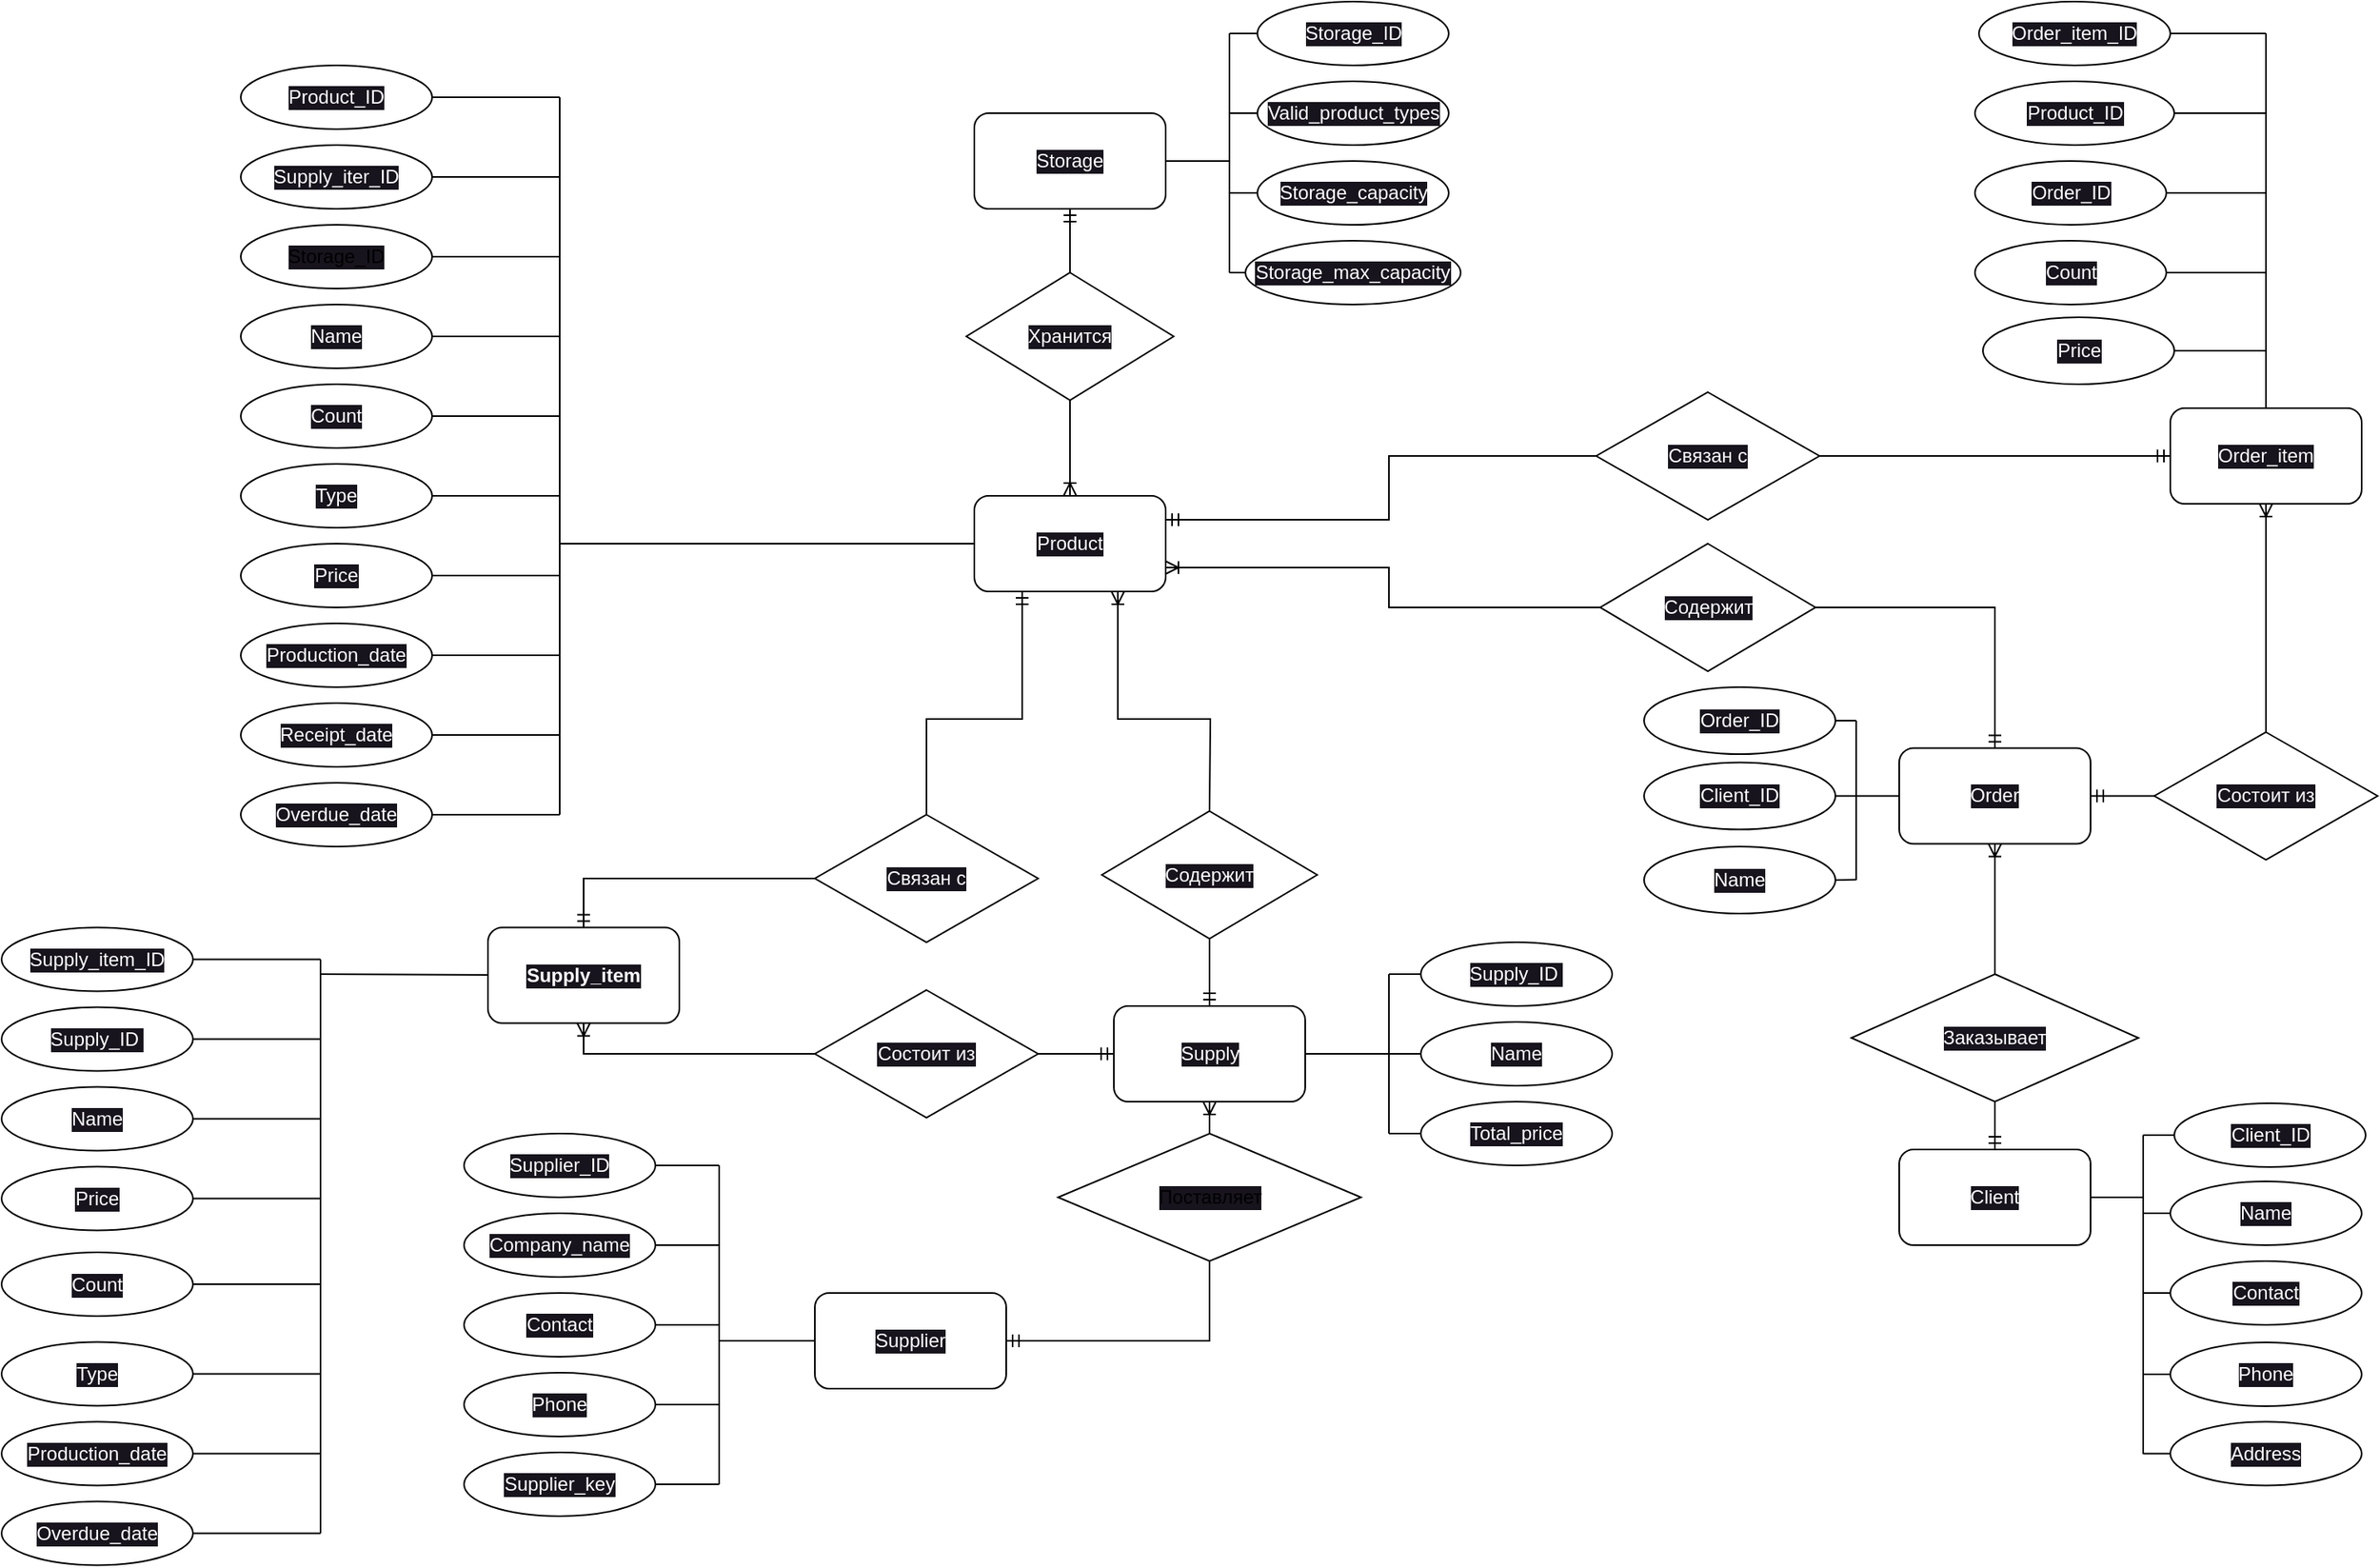 <mxfile>
    <diagram id="CWsq97sghBQyffBbi6jn" name="Page-1">
        <mxGraphModel dx="1234" dy="907" grid="1" gridSize="10" guides="1" tooltips="1" connect="1" arrows="1" fold="1" page="1" pageScale="1" pageWidth="850" pageHeight="1100" math="0" shadow="0">
            <root>
                <mxCell id="0"/>
                <mxCell id="1" parent="0"/>
                <mxCell id="7" value="" style="edgeStyle=orthogonalEdgeStyle;rounded=0;orthogonalLoop=1;jettySize=auto;html=1;startArrow=ERmandOne;startFill=0;endArrow=none;endFill=0;entryX=0.5;entryY=1;entryDx=0;entryDy=0;exitX=1;exitY=0.5;exitDx=0;exitDy=0;labelBackgroundColor=#18141D;" parent="1" source="54" target="29" edge="1">
                    <mxGeometry relative="1" as="geometry"/>
                </mxCell>
                <mxCell id="25" value="" style="edgeStyle=orthogonalEdgeStyle;rounded=0;orthogonalLoop=1;jettySize=auto;html=1;startArrow=ERmandOne;startFill=0;endArrow=none;endFill=0;exitX=0.5;exitY=0;exitDx=0;exitDy=0;entryX=0.5;entryY=1;entryDx=0;entryDy=0;labelBackgroundColor=#18141D;" parent="1" source="55" target="77" edge="1">
                    <mxGeometry relative="1" as="geometry"/>
                </mxCell>
                <mxCell id="56" style="edgeStyle=none;html=1;entryX=0.5;entryY=1;entryDx=0;entryDy=0;fontColor=#FFFFFF;endArrow=none;endFill=0;exitX=0.5;exitY=0;exitDx=0;exitDy=0;labelBackgroundColor=#18141D;" parent="1" source="29" target="55" edge="1">
                    <mxGeometry relative="1" as="geometry"/>
                </mxCell>
                <mxCell id="232" value="" style="edgeStyle=none;rounded=0;html=1;strokeColor=default;fontColor=#FFFFFF;startArrow=none;startFill=0;endArrow=ERoneToMany;endFill=0;labelBackgroundColor=#18141D;" parent="1" source="29" target="55" edge="1">
                    <mxGeometry relative="1" as="geometry"/>
                </mxCell>
                <mxCell id="29" value="Поставляет" style="rhombus;whiteSpace=wrap;html=1;labelBackgroundColor=#18141D;" parent="1" vertex="1">
                    <mxGeometry x="669.5" y="719" width="190" height="80" as="geometry"/>
                </mxCell>
                <mxCell id="31" value="&lt;b style=&quot;&quot;&gt;&lt;font color=&quot;#ffffff&quot;&gt;Supply_item&lt;/font&gt;&lt;/b&gt;" style="rounded=1;whiteSpace=wrap;html=1;labelBackgroundColor=#18141D;" parent="1" vertex="1">
                    <mxGeometry x="312" y="589.75" width="120" height="60" as="geometry"/>
                </mxCell>
                <mxCell id="33" value="&lt;span style=&quot;text-align: left;&quot;&gt;Supply_item_ID&lt;/span&gt;" style="ellipse;whiteSpace=wrap;html=1;fontColor=#FFFFFF;labelBackgroundColor=#18141D;" parent="1" vertex="1">
                    <mxGeometry x="7" y="589.75" width="120" height="40" as="geometry"/>
                </mxCell>
                <mxCell id="34" value="&lt;span style=&quot;text-align: left;&quot;&gt;Supply_ID&amp;nbsp;&lt;/span&gt;" style="ellipse;whiteSpace=wrap;html=1;fontColor=#FFFFFF;labelBackgroundColor=#18141D;" parent="1" vertex="1">
                    <mxGeometry x="7" y="639.75" width="120" height="40" as="geometry"/>
                </mxCell>
                <mxCell id="39" value="&lt;span style=&quot;text-align: left;&quot;&gt;Type&lt;/span&gt;" style="ellipse;whiteSpace=wrap;html=1;fontColor=#FFFFFF;labelBackgroundColor=#18141D;" parent="1" vertex="1">
                    <mxGeometry x="7" y="849.75" width="120" height="40" as="geometry"/>
                </mxCell>
                <mxCell id="41" value="&lt;span style=&quot;text-align: left;&quot;&gt;Overdue_date&lt;/span&gt;" style="ellipse;whiteSpace=wrap;html=1;fontColor=#FFFFFF;labelBackgroundColor=#18141D;" parent="1" vertex="1">
                    <mxGeometry x="7" y="949.75" width="120" height="40" as="geometry"/>
                </mxCell>
                <mxCell id="43" value="&lt;span style=&quot;text-align: left;&quot;&gt;Name&lt;/span&gt;" style="ellipse;whiteSpace=wrap;html=1;fontColor=#FFFFFF;labelBackgroundColor=#18141D;" parent="1" vertex="1">
                    <mxGeometry x="7" y="689.75" width="120" height="40" as="geometry"/>
                </mxCell>
                <mxCell id="44" value="&lt;span style=&quot;text-align: left;&quot;&gt;Price&lt;/span&gt;" style="ellipse;whiteSpace=wrap;html=1;fontColor=#FFFFFF;labelBackgroundColor=#18141D;" parent="1" vertex="1">
                    <mxGeometry x="7" y="739.75" width="120" height="40" as="geometry"/>
                </mxCell>
                <mxCell id="45" value="&lt;span style=&quot;text-align: left;&quot;&gt;Count&lt;/span&gt;" style="ellipse;whiteSpace=wrap;html=1;fontColor=#FFFFFF;labelBackgroundColor=#18141D;" parent="1" vertex="1">
                    <mxGeometry x="7" y="793.5" width="120" height="40" as="geometry"/>
                </mxCell>
                <mxCell id="54" value="Supplier" style="rounded=1;whiteSpace=wrap;html=1;fontColor=#FFFFFF;labelBackgroundColor=#18141D;" parent="1" vertex="1">
                    <mxGeometry x="517" y="819" width="120" height="60" as="geometry"/>
                </mxCell>
                <mxCell id="55" value="Supply" style="rounded=1;whiteSpace=wrap;html=1;fontColor=#FFFFFF;labelBackgroundColor=#18141D;" parent="1" vertex="1">
                    <mxGeometry x="704.5" y="639" width="120" height="60" as="geometry"/>
                </mxCell>
                <mxCell id="58" style="edgeStyle=none;html=1;entryX=0;entryY=0.5;entryDx=0;entryDy=0;fontColor=#FFFFFF;endArrow=ERmandOne;endFill=0;exitX=1;exitY=0.5;exitDx=0;exitDy=0;startArrow=none;startFill=0;labelBackgroundColor=#18141D;" parent="1" source="57" target="55" edge="1">
                    <mxGeometry relative="1" as="geometry">
                        <mxPoint x="684.5" y="622.87" as="sourcePoint"/>
                    </mxGeometry>
                </mxCell>
                <mxCell id="59" style="edgeStyle=none;html=1;entryX=0.5;entryY=1;entryDx=0;entryDy=0;fontColor=#FFFFFF;endArrow=ERoneToMany;endFill=0;exitX=0;exitY=0.5;exitDx=0;exitDy=0;rounded=0;startArrow=none;startFill=0;labelBackgroundColor=#18141D;" parent="1" source="57" target="31" edge="1">
                    <mxGeometry relative="1" as="geometry">
                        <Array as="points">
                            <mxPoint x="372" y="669"/>
                        </Array>
                    </mxGeometry>
                </mxCell>
                <mxCell id="57" value="Состоит из" style="rhombus;whiteSpace=wrap;html=1;fontColor=#FFFFFF;labelBackgroundColor=#18141D;" parent="1" vertex="1">
                    <mxGeometry x="517" y="629" width="140" height="80" as="geometry"/>
                </mxCell>
                <mxCell id="79" style="edgeStyle=none;html=1;entryX=0.75;entryY=1;entryDx=0;entryDy=0;fontColor=#FFFFFF;endArrow=ERoneToMany;endFill=0;exitX=0.5;exitY=0;exitDx=0;exitDy=0;rounded=0;strokeColor=default;startArrow=none;startFill=0;labelBackgroundColor=#18141D;" parent="1" source="77" target="78" edge="1">
                    <mxGeometry relative="1" as="geometry">
                        <Array as="points">
                            <mxPoint x="765" y="459"/>
                            <mxPoint x="707" y="459"/>
                        </Array>
                    </mxGeometry>
                </mxCell>
                <mxCell id="77" value="Содержит" style="rhombus;whiteSpace=wrap;html=1;fontColor=#FFFFFF;labelBackgroundColor=#18141D;" parent="1" vertex="1">
                    <mxGeometry x="697" y="516.75" width="135" height="80" as="geometry"/>
                </mxCell>
                <mxCell id="82" style="edgeStyle=none;html=1;entryX=0.5;entryY=1;entryDx=0;entryDy=0;fontColor=#FFFFFF;endArrow=none;endFill=0;labelBackgroundColor=#18141D;startArrow=ERoneToMany;startFill=0;" parent="1" source="78" target="81" edge="1">
                    <mxGeometry relative="1" as="geometry"/>
                </mxCell>
                <mxCell id="78" value="Product" style="rounded=1;whiteSpace=wrap;html=1;fontColor=#FFFFFF;labelBackgroundColor=#18141D;" parent="1" vertex="1">
                    <mxGeometry x="617" y="319" width="120" height="60" as="geometry"/>
                </mxCell>
                <mxCell id="114" style="edgeStyle=none;html=1;entryX=0.5;entryY=1;entryDx=0;entryDy=0;fontColor=#FFFFFF;endArrow=ERmandOne;endFill=0;labelBackgroundColor=#18141D;startArrow=none;startFill=0;" parent="1" source="81" target="113" edge="1">
                    <mxGeometry relative="1" as="geometry"/>
                </mxCell>
                <mxCell id="81" value="Хранится" style="rhombus;whiteSpace=wrap;html=1;fontColor=#FFFFFF;labelBackgroundColor=#18141D;" parent="1" vertex="1">
                    <mxGeometry x="612" y="179" width="130" height="80" as="geometry"/>
                </mxCell>
                <mxCell id="83" value="Product_ID" style="ellipse;whiteSpace=wrap;html=1;fontColor=#FFFFFF;labelBackgroundColor=#18141D;" parent="1" vertex="1">
                    <mxGeometry x="157" y="49" width="120" height="40" as="geometry"/>
                </mxCell>
                <mxCell id="84" value="Name" style="ellipse;whiteSpace=wrap;html=1;fontColor=#FFFFFF;labelBackgroundColor=#18141D;" parent="1" vertex="1">
                    <mxGeometry x="157" y="199" width="120" height="40" as="geometry"/>
                </mxCell>
                <mxCell id="85" value="Type" style="ellipse;whiteSpace=wrap;html=1;fontColor=#FFFFFF;labelBackgroundColor=#18141D;" parent="1" vertex="1">
                    <mxGeometry x="157" y="299" width="120" height="40" as="geometry"/>
                </mxCell>
                <mxCell id="211" style="edgeStyle=none;html=1;fontColor=#FFFFFF;startArrow=none;startFill=0;endArrow=none;endFill=0;exitX=1;exitY=0.5;exitDx=0;exitDy=0;labelBackgroundColor=#18141D;" parent="1" source="86" edge="1">
                    <mxGeometry relative="1" as="geometry">
                        <mxPoint x="357" y="169" as="targetPoint"/>
                    </mxGeometry>
                </mxCell>
                <mxCell id="86" value="&lt;span style=&quot;text-align: left;&quot;&gt;Storage_ID&lt;/span&gt;" style="ellipse;whiteSpace=wrap;html=1;labelBackgroundColor=#18141D;" parent="1" vertex="1">
                    <mxGeometry x="157" y="149" width="120" height="40" as="geometry"/>
                </mxCell>
                <mxCell id="87" value="Price" style="ellipse;whiteSpace=wrap;html=1;fontColor=#FFFFFF;labelBackgroundColor=#18141D;" parent="1" vertex="1">
                    <mxGeometry x="157" y="349" width="120" height="40" as="geometry"/>
                </mxCell>
                <mxCell id="88" value="Count" style="ellipse;whiteSpace=wrap;html=1;fontColor=#FFFFFF;labelBackgroundColor=#18141D;" parent="1" vertex="1">
                    <mxGeometry x="157" y="249" width="120" height="40" as="geometry"/>
                </mxCell>
                <mxCell id="98" value="&lt;span style=&quot;text-align: left;&quot;&gt;Receipt_date&lt;/span&gt;" style="ellipse;whiteSpace=wrap;html=1;fontColor=#FFFFFF;labelBackgroundColor=#18141D;" parent="1" vertex="1">
                    <mxGeometry x="157" y="449" width="120" height="40" as="geometry"/>
                </mxCell>
                <mxCell id="99" value="&lt;span style=&quot;text-align: left;&quot;&gt;Overdue_date&lt;/span&gt;" style="ellipse;whiteSpace=wrap;html=1;fontColor=#FFFFFF;labelBackgroundColor=#18141D;" parent="1" vertex="1">
                    <mxGeometry x="157" y="499" width="120" height="40" as="geometry"/>
                </mxCell>
                <mxCell id="102" value="Contact" style="ellipse;whiteSpace=wrap;html=1;fontColor=#FFFFFF;labelBackgroundColor=#18141D;" parent="1" vertex="1">
                    <mxGeometry x="297" y="819" width="120" height="40" as="geometry"/>
                </mxCell>
                <mxCell id="103" value="Phone" style="ellipse;whiteSpace=wrap;html=1;fontColor=#FFFFFF;labelBackgroundColor=#18141D;" parent="1" vertex="1">
                    <mxGeometry x="297" y="869" width="120" height="40" as="geometry"/>
                </mxCell>
                <mxCell id="104" value="Supplier_key" style="ellipse;whiteSpace=wrap;html=1;fontColor=#FFFFFF;labelBackgroundColor=#18141D;" parent="1" vertex="1">
                    <mxGeometry x="297" y="919" width="120" height="40" as="geometry"/>
                </mxCell>
                <mxCell id="105" value="Company_name" style="ellipse;whiteSpace=wrap;html=1;fontColor=#FFFFFF;labelBackgroundColor=#18141D;" parent="1" vertex="1">
                    <mxGeometry x="297" y="769" width="120" height="40" as="geometry"/>
                </mxCell>
                <mxCell id="106" value="Supplier_ID" style="ellipse;whiteSpace=wrap;html=1;fontColor=#FFFFFF;labelBackgroundColor=#18141D;" parent="1" vertex="1">
                    <mxGeometry x="297" y="719" width="120" height="40" as="geometry"/>
                </mxCell>
                <mxCell id="113" value="Storage" style="rounded=1;whiteSpace=wrap;html=1;fontColor=#FFFFFF;labelBackgroundColor=#18141D;" parent="1" vertex="1">
                    <mxGeometry x="617" y="79" width="120" height="60" as="geometry"/>
                </mxCell>
                <mxCell id="239" style="edgeStyle=none;rounded=0;html=1;strokeColor=default;fontColor=#FFFFFF;startArrow=none;startFill=0;endArrow=none;endFill=0;exitX=0;exitY=0.5;exitDx=0;exitDy=0;labelBackgroundColor=#18141D;" parent="1" source="115" edge="1">
                    <mxGeometry relative="1" as="geometry">
                        <mxPoint x="777" y="29" as="targetPoint"/>
                    </mxGeometry>
                </mxCell>
                <mxCell id="115" value="Storage_ID" style="ellipse;whiteSpace=wrap;html=1;fontColor=#FFFFFF;labelBackgroundColor=#18141D;" parent="1" vertex="1">
                    <mxGeometry x="794.5" y="9" width="120" height="40" as="geometry"/>
                </mxCell>
                <mxCell id="116" value="&lt;span style=&quot;text-align: left;&quot;&gt;Valid_product_types&lt;/span&gt;" style="ellipse;whiteSpace=wrap;html=1;fontColor=#FFFFFF;labelBackgroundColor=#18141D;" parent="1" vertex="1">
                    <mxGeometry x="794.5" y="59" width="120" height="40" as="geometry"/>
                </mxCell>
                <mxCell id="117" value="Storage_capacity" style="ellipse;whiteSpace=wrap;html=1;fontColor=#FFFFFF;labelBackgroundColor=#18141D;" parent="1" vertex="1">
                    <mxGeometry x="794.5" y="109" width="120" height="40" as="geometry"/>
                </mxCell>
                <mxCell id="118" value="Storage_max_capacity" style="ellipse;whiteSpace=wrap;html=1;fontColor=#FFFFFF;labelBackgroundColor=#18141D;" parent="1" vertex="1">
                    <mxGeometry x="787" y="159" width="135" height="40" as="geometry"/>
                </mxCell>
                <mxCell id="130" style="edgeStyle=none;html=1;entryX=0.5;entryY=1;entryDx=0;entryDy=0;fontColor=#FFFFFF;endArrow=none;endFill=0;startArrow=ERmandOne;startFill=0;labelBackgroundColor=#18141D;" parent="1" source="126" target="129" edge="1">
                    <mxGeometry relative="1" as="geometry"/>
                </mxCell>
                <mxCell id="270" style="edgeStyle=none;rounded=0;html=1;strokeColor=default;fontColor=#FFFFFF;startArrow=none;startFill=0;endArrow=none;endFill=0;exitX=1;exitY=0.5;exitDx=0;exitDy=0;labelBackgroundColor=#18141D;" parent="1" source="126" edge="1">
                    <mxGeometry relative="1" as="geometry">
                        <mxPoint x="1350" y="759" as="targetPoint"/>
                    </mxGeometry>
                </mxCell>
                <mxCell id="126" value="Client" style="rounded=1;whiteSpace=wrap;html=1;fontColor=#FFFFFF;labelBackgroundColor=#18141D;" parent="1" vertex="1">
                    <mxGeometry x="1197" y="729" width="120" height="60" as="geometry"/>
                </mxCell>
                <mxCell id="132" style="edgeStyle=none;html=1;entryX=0.5;entryY=1;entryDx=0;entryDy=0;fontColor=#FFFFFF;endArrow=ERoneToMany;endFill=0;exitX=0.5;exitY=0;exitDx=0;exitDy=0;labelBackgroundColor=#18141D;" parent="1" source="129" target="131" edge="1">
                    <mxGeometry relative="1" as="geometry">
                        <mxPoint x="1257" y="593.25" as="sourcePoint"/>
                    </mxGeometry>
                </mxCell>
                <mxCell id="129" value="Заказывает" style="rhombus;whiteSpace=wrap;html=1;fontColor=#FFFFFF;labelBackgroundColor=#18141D;" parent="1" vertex="1">
                    <mxGeometry x="1167" y="619" width="180" height="80" as="geometry"/>
                </mxCell>
                <mxCell id="134" style="edgeStyle=none;html=1;fontColor=#FFFFFF;endArrow=none;endFill=0;startArrow=ERmandOne;startFill=0;labelBackgroundColor=#18141D;" parent="1" source="131" target="133" edge="1">
                    <mxGeometry relative="1" as="geometry"/>
                </mxCell>
                <mxCell id="141" style="edgeStyle=none;html=1;entryX=1;entryY=0.5;entryDx=0;entryDy=0;fontColor=#FFFFFF;endArrow=none;endFill=0;rounded=0;startArrow=ERmandOne;startFill=0;labelBackgroundColor=#18141D;" parent="1" source="131" target="140" edge="1">
                    <mxGeometry relative="1" as="geometry">
                        <Array as="points">
                            <mxPoint x="1257" y="389"/>
                        </Array>
                    </mxGeometry>
                </mxCell>
                <mxCell id="131" value="Order" style="rounded=1;whiteSpace=wrap;html=1;fontColor=#FFFFFF;labelBackgroundColor=#18141D;" parent="1" vertex="1">
                    <mxGeometry x="1197" y="477.25" width="120" height="60" as="geometry"/>
                </mxCell>
                <mxCell id="136" style="edgeStyle=none;html=1;entryX=0.5;entryY=1;entryDx=0;entryDy=0;fontColor=#FFFFFF;endArrow=ERoneToMany;endFill=0;labelBackgroundColor=#18141D;" parent="1" source="133" target="135" edge="1">
                    <mxGeometry relative="1" as="geometry"/>
                </mxCell>
                <mxCell id="133" value="Состоит из" style="rhombus;whiteSpace=wrap;html=1;fontColor=#FFFFFF;labelBackgroundColor=#18141D;" parent="1" vertex="1">
                    <mxGeometry x="1357" y="467.25" width="140" height="80" as="geometry"/>
                </mxCell>
                <mxCell id="135" value="Order_item" style="rounded=1;whiteSpace=wrap;html=1;fontColor=#FFFFFF;labelBackgroundColor=#18141D;" parent="1" vertex="1">
                    <mxGeometry x="1367" y="264" width="120" height="60" as="geometry"/>
                </mxCell>
                <mxCell id="138" style="edgeStyle=none;html=1;entryX=0.5;entryY=0;entryDx=0;entryDy=0;fontColor=#FFFFFF;endArrow=ERmandOne;endFill=0;startArrow=none;startFill=0;exitX=0;exitY=0.5;exitDx=0;exitDy=0;rounded=0;labelBackgroundColor=#18141D;" parent="1" source="137" target="31" edge="1">
                    <mxGeometry relative="1" as="geometry">
                        <Array as="points">
                            <mxPoint x="372" y="559"/>
                        </Array>
                    </mxGeometry>
                </mxCell>
                <mxCell id="139" style="edgeStyle=none;html=1;entryX=0.25;entryY=1;entryDx=0;entryDy=0;fontColor=#FFFFFF;endArrow=ERmandOne;endFill=0;startArrow=none;startFill=0;exitX=0.5;exitY=0;exitDx=0;exitDy=0;rounded=0;labelBackgroundColor=#18141D;" parent="1" source="137" target="78" edge="1">
                    <mxGeometry relative="1" as="geometry">
                        <Array as="points">
                            <mxPoint x="587" y="459"/>
                            <mxPoint x="647" y="459"/>
                        </Array>
                    </mxGeometry>
                </mxCell>
                <mxCell id="137" value="Связан с" style="rhombus;whiteSpace=wrap;html=1;fontColor=#FFFFFF;labelBackgroundColor=#18141D;" parent="1" vertex="1">
                    <mxGeometry x="517" y="519" width="140" height="80" as="geometry"/>
                </mxCell>
                <mxCell id="142" style="edgeStyle=none;html=1;entryX=1;entryY=0.75;entryDx=0;entryDy=0;fontColor=#FFFFFF;endArrow=ERoneToMany;endFill=0;exitX=0;exitY=0.5;exitDx=0;exitDy=0;rounded=0;labelBackgroundColor=#18141D;" parent="1" source="140" target="78" edge="1">
                    <mxGeometry relative="1" as="geometry">
                        <Array as="points">
                            <mxPoint x="877" y="389"/>
                            <mxPoint x="877" y="364"/>
                        </Array>
                    </mxGeometry>
                </mxCell>
                <mxCell id="140" value="Содержит" style="rhombus;whiteSpace=wrap;html=1;fontColor=#FFFFFF;labelBackgroundColor=#18141D;" parent="1" vertex="1">
                    <mxGeometry x="1009.5" y="349" width="135" height="80" as="geometry"/>
                </mxCell>
                <mxCell id="144" style="edgeStyle=none;html=1;entryX=0;entryY=0.5;entryDx=0;entryDy=0;fontColor=#FFFFFF;endArrow=ERmandOne;endFill=0;exitX=1;exitY=0.5;exitDx=0;exitDy=0;labelBackgroundColor=#18141D;" parent="1" source="143" target="135" edge="1">
                    <mxGeometry relative="1" as="geometry"/>
                </mxCell>
                <mxCell id="145" style="edgeStyle=none;html=1;fontColor=#FFFFFF;endArrow=ERmandOne;endFill=0;exitX=0;exitY=0.5;exitDx=0;exitDy=0;entryX=1;entryY=0.25;entryDx=0;entryDy=0;rounded=0;startArrow=none;startFill=0;labelBackgroundColor=#18141D;" parent="1" source="143" target="78" edge="1">
                    <mxGeometry relative="1" as="geometry">
                        <Array as="points">
                            <mxPoint x="877" y="294"/>
                            <mxPoint x="877" y="334"/>
                        </Array>
                    </mxGeometry>
                </mxCell>
                <mxCell id="143" value="Связан с" style="rhombus;whiteSpace=wrap;html=1;fontColor=#FFFFFF;labelBackgroundColor=#18141D;" parent="1" vertex="1">
                    <mxGeometry x="1007" y="254" width="140" height="80" as="geometry"/>
                </mxCell>
                <mxCell id="146" value="&lt;span style=&quot;text-align: left;&quot;&gt;Supply_ID&amp;nbsp;&lt;/span&gt;" style="ellipse;whiteSpace=wrap;html=1;fontColor=#FFFFFF;labelBackgroundColor=#18141D;" parent="1" vertex="1">
                    <mxGeometry x="897" y="599" width="120" height="40" as="geometry"/>
                </mxCell>
                <mxCell id="148" value="&lt;span style=&quot;text-align: left;&quot;&gt;Name&lt;/span&gt;" style="ellipse;whiteSpace=wrap;html=1;fontColor=#FFFFFF;labelBackgroundColor=#18141D;" parent="1" vertex="1">
                    <mxGeometry x="897" y="649" width="120" height="40" as="geometry"/>
                </mxCell>
                <mxCell id="151" value="Total_price" style="ellipse;whiteSpace=wrap;html=1;fontColor=#FFFFFF;labelBackgroundColor=#18141D;" parent="1" vertex="1">
                    <mxGeometry x="897" y="699" width="120" height="40" as="geometry"/>
                </mxCell>
                <mxCell id="153" value="&lt;span style=&quot;text-align: left;&quot;&gt;Production_date&lt;/span&gt;" style="ellipse;whiteSpace=wrap;html=1;fontColor=#FFFFFF;labelBackgroundColor=#18141D;" parent="1" vertex="1">
                    <mxGeometry x="7" y="899.75" width="120" height="40" as="geometry"/>
                </mxCell>
                <mxCell id="155" value="&lt;span style=&quot;text-align: left;&quot;&gt;Production_date&lt;/span&gt;" style="ellipse;whiteSpace=wrap;html=1;fontColor=#FFFFFF;labelBackgroundColor=#18141D;" parent="1" vertex="1">
                    <mxGeometry x="157" y="399" width="120" height="40" as="geometry"/>
                </mxCell>
                <mxCell id="157" value="&lt;span style=&quot;text-align: left;&quot;&gt;Order_item_ID&lt;/span&gt;" style="ellipse;whiteSpace=wrap;html=1;fontColor=#FFFFFF;labelBackgroundColor=#18141D;" parent="1" vertex="1">
                    <mxGeometry x="1247" y="9" width="120" height="40" as="geometry"/>
                </mxCell>
                <mxCell id="159" value="Order_ID" style="ellipse;whiteSpace=wrap;html=1;fontColor=#FFFFFF;labelBackgroundColor=#18141D;" parent="1" vertex="1">
                    <mxGeometry x="1244.5" y="109" width="120" height="40" as="geometry"/>
                </mxCell>
                <mxCell id="160" value="Product_ID" style="ellipse;whiteSpace=wrap;html=1;fontColor=#FFFFFF;labelBackgroundColor=#18141D;" parent="1" vertex="1">
                    <mxGeometry x="1244.5" y="59" width="125" height="40" as="geometry"/>
                </mxCell>
                <mxCell id="161" value="&lt;span style=&quot;text-align: left;&quot;&gt;Supply_iter_ID&lt;/span&gt;" style="ellipse;whiteSpace=wrap;html=1;fontColor=#FFFFFF;labelBackgroundColor=#18141D;" parent="1" vertex="1">
                    <mxGeometry x="157" y="99" width="120" height="40" as="geometry"/>
                </mxCell>
                <mxCell id="265" style="edgeStyle=none;rounded=0;html=1;strokeColor=default;fontColor=#FFFFFF;startArrow=none;startFill=0;endArrow=none;endFill=0;exitX=0;exitY=0.5;exitDx=0;exitDy=0;labelBackgroundColor=#18141D;" parent="1" source="167" edge="1">
                    <mxGeometry relative="1" as="geometry">
                        <mxPoint x="1350" y="720" as="targetPoint"/>
                    </mxGeometry>
                </mxCell>
                <mxCell id="167" value="Client_ID" style="ellipse;whiteSpace=wrap;html=1;fontColor=#FFFFFF;labelBackgroundColor=#18141D;" parent="1" vertex="1">
                    <mxGeometry x="1369.5" y="700" width="120" height="40" as="geometry"/>
                </mxCell>
                <mxCell id="266" style="edgeStyle=none;rounded=0;html=1;strokeColor=default;fontColor=#FFFFFF;startArrow=none;startFill=0;endArrow=none;endFill=0;exitX=0;exitY=0.5;exitDx=0;exitDy=0;labelBackgroundColor=#18141D;" parent="1" source="168" edge="1">
                    <mxGeometry relative="1" as="geometry">
                        <mxPoint x="1350" y="769" as="targetPoint"/>
                    </mxGeometry>
                </mxCell>
                <mxCell id="168" value="Name" style="ellipse;whiteSpace=wrap;html=1;fontColor=#FFFFFF;labelBackgroundColor=#18141D;" parent="1" vertex="1">
                    <mxGeometry x="1367" y="749" width="120" height="40" as="geometry"/>
                </mxCell>
                <mxCell id="267" style="edgeStyle=none;rounded=0;html=1;strokeColor=default;fontColor=#FFFFFF;startArrow=none;startFill=0;endArrow=none;endFill=0;exitX=0;exitY=0.5;exitDx=0;exitDy=0;labelBackgroundColor=#18141D;" parent="1" source="169" edge="1">
                    <mxGeometry relative="1" as="geometry">
                        <mxPoint x="1350" y="819" as="targetPoint"/>
                    </mxGeometry>
                </mxCell>
                <mxCell id="169" value="Contact" style="ellipse;whiteSpace=wrap;html=1;fontColor=#FFFFFF;labelBackgroundColor=#18141D;" parent="1" vertex="1">
                    <mxGeometry x="1367" y="799" width="120" height="40" as="geometry"/>
                </mxCell>
                <mxCell id="268" style="edgeStyle=none;rounded=0;html=1;strokeColor=default;fontColor=#FFFFFF;startArrow=none;startFill=0;endArrow=none;endFill=0;exitX=0;exitY=0.5;exitDx=0;exitDy=0;labelBackgroundColor=#18141D;" parent="1" source="170" edge="1">
                    <mxGeometry relative="1" as="geometry">
                        <mxPoint x="1350" y="870" as="targetPoint"/>
                    </mxGeometry>
                </mxCell>
                <mxCell id="170" value="Phone" style="ellipse;whiteSpace=wrap;html=1;fontColor=#FFFFFF;labelBackgroundColor=#18141D;" parent="1" vertex="1">
                    <mxGeometry x="1367" y="850" width="120" height="40" as="geometry"/>
                </mxCell>
                <mxCell id="269" style="edgeStyle=none;rounded=0;html=1;strokeColor=default;fontColor=#FFFFFF;startArrow=none;startFill=0;endArrow=none;endFill=0;exitX=0;exitY=0.5;exitDx=0;exitDy=0;labelBackgroundColor=#18141D;" parent="1" source="171" edge="1">
                    <mxGeometry relative="1" as="geometry">
                        <mxPoint x="1350" y="919.75" as="targetPoint"/>
                    </mxGeometry>
                </mxCell>
                <mxCell id="171" value="Address" style="ellipse;whiteSpace=wrap;html=1;fontColor=#FFFFFF;labelBackgroundColor=#18141D;" parent="1" vertex="1">
                    <mxGeometry x="1367" y="899.75" width="120" height="40" as="geometry"/>
                </mxCell>
                <mxCell id="177" value="Count" style="ellipse;whiteSpace=wrap;html=1;fontColor=#FFFFFF;labelBackgroundColor=#18141D;" parent="1" vertex="1">
                    <mxGeometry x="1244.5" y="159" width="120" height="40" as="geometry"/>
                </mxCell>
                <mxCell id="180" value="Order_ID" style="ellipse;whiteSpace=wrap;html=1;fontColor=#FFFFFF;labelBackgroundColor=#18141D;" parent="1" vertex="1">
                    <mxGeometry x="1037" y="439" width="120" height="42" as="geometry"/>
                </mxCell>
                <mxCell id="182" value="Client_ID" style="ellipse;whiteSpace=wrap;html=1;fontColor=#FFFFFF;labelBackgroundColor=#18141D;" parent="1" vertex="1">
                    <mxGeometry x="1037" y="486.25" width="120" height="42" as="geometry"/>
                </mxCell>
                <mxCell id="183" value="Name" style="ellipse;whiteSpace=wrap;html=1;fontColor=#FFFFFF;labelBackgroundColor=#18141D;" parent="1" vertex="1">
                    <mxGeometry x="1037" y="539" width="120" height="42" as="geometry"/>
                </mxCell>
                <mxCell id="189" value="Price" style="ellipse;whiteSpace=wrap;html=1;fontColor=#FFFFFF;labelBackgroundColor=#18141D;" parent="1" vertex="1">
                    <mxGeometry x="1249.5" y="207" width="120" height="42" as="geometry"/>
                </mxCell>
                <mxCell id="203" value="" style="group;labelBackgroundColor=#18141D;" parent="1" vertex="1" connectable="0">
                    <mxGeometry x="207" y="599.75" height="370.0" as="geometry"/>
                </mxCell>
                <mxCell id="192" style="edgeStyle=none;html=1;fontColor=#FFFFFF;startArrow=none;startFill=0;endArrow=none;endFill=0;labelBackgroundColor=#18141D;" parent="203" source="31" edge="1">
                    <mxGeometry relative="1" as="geometry">
                        <mxPoint y="19.25" as="targetPoint"/>
                    </mxGeometry>
                </mxCell>
                <mxCell id="200" style="edgeStyle=none;html=1;fontColor=#FFFFFF;startArrow=none;startFill=0;endArrow=none;endFill=0;exitX=1;exitY=0.5;exitDx=0;exitDy=0;labelBackgroundColor=#18141D;" parent="203" source="34" edge="1">
                    <mxGeometry relative="1" as="geometry">
                        <mxPoint y="60" as="targetPoint"/>
                    </mxGeometry>
                </mxCell>
                <mxCell id="196" style="edgeStyle=none;html=1;fontColor=#FFFFFF;startArrow=none;startFill=0;endArrow=none;endFill=0;exitX=1;exitY=0.5;exitDx=0;exitDy=0;labelBackgroundColor=#18141D;" parent="203" source="39" edge="1">
                    <mxGeometry relative="1" as="geometry">
                        <mxPoint y="270.0" as="targetPoint"/>
                    </mxGeometry>
                </mxCell>
                <mxCell id="194" style="edgeStyle=none;html=1;fontColor=#FFFFFF;startArrow=none;startFill=0;endArrow=none;endFill=0;exitX=1;exitY=0.5;exitDx=0;exitDy=0;labelBackgroundColor=#18141D;" parent="203" source="41" edge="1">
                    <mxGeometry relative="1" as="geometry">
                        <mxPoint y="370.0" as="targetPoint"/>
                    </mxGeometry>
                </mxCell>
                <mxCell id="199" style="edgeStyle=none;html=1;fontColor=#FFFFFF;startArrow=none;startFill=0;endArrow=none;endFill=0;exitX=1;exitY=0.5;exitDx=0;exitDy=0;labelBackgroundColor=#18141D;" parent="203" source="43" edge="1">
                    <mxGeometry relative="1" as="geometry">
                        <mxPoint y="110.0" as="targetPoint"/>
                    </mxGeometry>
                </mxCell>
                <mxCell id="198" style="edgeStyle=none;html=1;fontColor=#FFFFFF;startArrow=none;startFill=0;endArrow=none;endFill=0;exitX=1;exitY=0.5;exitDx=0;exitDy=0;labelBackgroundColor=#18141D;" parent="203" source="44" edge="1">
                    <mxGeometry relative="1" as="geometry">
                        <mxPoint y="160.0" as="targetPoint"/>
                    </mxGeometry>
                </mxCell>
                <mxCell id="197" style="edgeStyle=none;html=1;fontColor=#FFFFFF;startArrow=none;startFill=0;endArrow=none;endFill=0;exitX=1;exitY=0.5;exitDx=0;exitDy=0;labelBackgroundColor=#18141D;" parent="203" source="45" edge="1">
                    <mxGeometry relative="1" as="geometry">
                        <mxPoint y="213.75" as="targetPoint"/>
                    </mxGeometry>
                </mxCell>
                <mxCell id="195" style="edgeStyle=none;html=1;fontColor=#FFFFFF;startArrow=none;startFill=0;endArrow=none;endFill=0;exitX=1;exitY=0.5;exitDx=0;exitDy=0;labelBackgroundColor=#18141D;" parent="203" source="153" edge="1">
                    <mxGeometry relative="1" as="geometry">
                        <mxPoint y="320.0" as="targetPoint"/>
                    </mxGeometry>
                </mxCell>
                <mxCell id="202" value="" style="group;labelBackgroundColor=#18141D;" parent="203" vertex="1" connectable="0">
                    <mxGeometry height="370" as="geometry"/>
                </mxCell>
                <mxCell id="201" style="edgeStyle=none;html=1;fontColor=#FFFFFF;startArrow=none;startFill=0;endArrow=none;endFill=0;exitX=1;exitY=0.5;exitDx=0;exitDy=0;labelBackgroundColor=#18141D;" parent="202" source="33" edge="1">
                    <mxGeometry relative="1" as="geometry">
                        <mxPoint y="10" as="targetPoint"/>
                    </mxGeometry>
                </mxCell>
                <mxCell id="193" value="" style="endArrow=none;html=1;fontColor=#FFFFFF;labelBackgroundColor=#18141D;" parent="202" edge="1">
                    <mxGeometry width="50" height="50" relative="1" as="geometry">
                        <mxPoint y="370" as="sourcePoint"/>
                        <mxPoint y="10" as="targetPoint"/>
                    </mxGeometry>
                </mxCell>
                <mxCell id="220" value="" style="group;labelBackgroundColor=#18141D;" parent="1" vertex="1" connectable="0">
                    <mxGeometry x="357" y="69" height="450" as="geometry"/>
                </mxCell>
                <mxCell id="219" style="edgeStyle=none;html=1;fontColor=#FFFFFF;startArrow=none;startFill=0;endArrow=none;endFill=0;labelBackgroundColor=#18141D;" parent="220" source="78" edge="1">
                    <mxGeometry relative="1" as="geometry">
                        <mxPoint y="280" as="targetPoint"/>
                    </mxGeometry>
                </mxCell>
                <mxCell id="209" style="edgeStyle=none;html=1;fontColor=#FFFFFF;startArrow=none;startFill=0;endArrow=none;endFill=0;exitX=1;exitY=0.5;exitDx=0;exitDy=0;labelBackgroundColor=#18141D;" parent="220" source="83" edge="1">
                    <mxGeometry relative="1" as="geometry">
                        <mxPoint as="targetPoint"/>
                    </mxGeometry>
                </mxCell>
                <mxCell id="212" style="edgeStyle=none;html=1;fontColor=#FFFFFF;startArrow=none;startFill=0;endArrow=none;endFill=0;exitX=1;exitY=0.5;exitDx=0;exitDy=0;labelBackgroundColor=#18141D;" parent="220" source="84" edge="1">
                    <mxGeometry relative="1" as="geometry">
                        <mxPoint y="150" as="targetPoint"/>
                    </mxGeometry>
                </mxCell>
                <mxCell id="214" style="edgeStyle=none;html=1;fontColor=#FFFFFF;startArrow=none;startFill=0;endArrow=none;endFill=0;exitX=1;exitY=0.5;exitDx=0;exitDy=0;labelBackgroundColor=#18141D;" parent="220" source="85" edge="1">
                    <mxGeometry relative="1" as="geometry">
                        <mxPoint y="250" as="targetPoint"/>
                    </mxGeometry>
                </mxCell>
                <mxCell id="215" style="edgeStyle=none;html=1;fontColor=#FFFFFF;startArrow=none;startFill=0;endArrow=none;endFill=0;exitX=1;exitY=0.5;exitDx=0;exitDy=0;labelBackgroundColor=#18141D;" parent="220" source="87" edge="1">
                    <mxGeometry relative="1" as="geometry">
                        <mxPoint y="300" as="targetPoint"/>
                    </mxGeometry>
                </mxCell>
                <mxCell id="213" style="edgeStyle=none;html=1;fontColor=#FFFFFF;startArrow=none;startFill=0;endArrow=none;endFill=0;exitX=1;exitY=0.5;exitDx=0;exitDy=0;labelBackgroundColor=#18141D;" parent="220" source="88" edge="1">
                    <mxGeometry relative="1" as="geometry">
                        <mxPoint y="200" as="targetPoint"/>
                    </mxGeometry>
                </mxCell>
                <mxCell id="217" style="edgeStyle=none;html=1;fontColor=#FFFFFF;startArrow=none;startFill=0;endArrow=none;endFill=0;exitX=1;exitY=0.5;exitDx=0;exitDy=0;labelBackgroundColor=#18141D;" parent="220" source="98" edge="1">
                    <mxGeometry relative="1" as="geometry">
                        <mxPoint y="400" as="targetPoint"/>
                    </mxGeometry>
                </mxCell>
                <mxCell id="218" style="edgeStyle=none;html=1;fontColor=#FFFFFF;startArrow=none;startFill=0;endArrow=none;endFill=0;exitX=1;exitY=0.5;exitDx=0;exitDy=0;labelBackgroundColor=#18141D;" parent="220" source="99" edge="1">
                    <mxGeometry relative="1" as="geometry">
                        <mxPoint y="450" as="targetPoint"/>
                    </mxGeometry>
                </mxCell>
                <mxCell id="216" style="edgeStyle=none;html=1;fontColor=#FFFFFF;startArrow=none;startFill=0;endArrow=none;endFill=0;exitX=1;exitY=0.5;exitDx=0;exitDy=0;labelBackgroundColor=#18141D;" parent="220" source="155" edge="1">
                    <mxGeometry relative="1" as="geometry">
                        <mxPoint y="350" as="targetPoint"/>
                    </mxGeometry>
                </mxCell>
                <mxCell id="210" style="edgeStyle=none;html=1;fontColor=#FFFFFF;startArrow=none;startFill=0;endArrow=none;endFill=0;exitX=1;exitY=0.5;exitDx=0;exitDy=0;labelBackgroundColor=#18141D;" parent="220" source="161" edge="1">
                    <mxGeometry relative="1" as="geometry">
                        <mxPoint y="50" as="targetPoint"/>
                    </mxGeometry>
                </mxCell>
                <mxCell id="208" value="" style="endArrow=none;html=1;fontColor=#FFFFFF;labelBackgroundColor=#18141D;" parent="220" edge="1">
                    <mxGeometry width="50" height="50" relative="1" as="geometry">
                        <mxPoint y="450" as="sourcePoint"/>
                        <mxPoint as="targetPoint"/>
                    </mxGeometry>
                </mxCell>
                <mxCell id="231" value="" style="group;labelBackgroundColor=#18141D;" parent="1" vertex="1" connectable="0">
                    <mxGeometry x="457" y="739" height="200" as="geometry"/>
                </mxCell>
                <mxCell id="224" style="edgeStyle=none;rounded=0;html=1;strokeColor=default;fontColor=#FFFFFF;startArrow=none;startFill=0;endArrow=none;endFill=0;exitX=0;exitY=0.5;exitDx=0;exitDy=0;labelBackgroundColor=#18141D;" parent="231" source="54" edge="1">
                    <mxGeometry relative="1" as="geometry">
                        <mxPoint y="110" as="targetPoint"/>
                    </mxGeometry>
                </mxCell>
                <mxCell id="228" style="edgeStyle=none;rounded=0;html=1;strokeColor=default;fontColor=#FFFFFF;startArrow=none;startFill=0;endArrow=none;endFill=0;exitX=1;exitY=0.5;exitDx=0;exitDy=0;labelBackgroundColor=#18141D;" parent="231" source="102" edge="1">
                    <mxGeometry relative="1" as="geometry">
                        <mxPoint y="100" as="targetPoint"/>
                    </mxGeometry>
                </mxCell>
                <mxCell id="229" style="edgeStyle=none;rounded=0;html=1;strokeColor=default;fontColor=#FFFFFF;startArrow=none;startFill=0;endArrow=none;endFill=0;exitX=1;exitY=0.5;exitDx=0;exitDy=0;labelBackgroundColor=#18141D;" parent="231" source="103" edge="1">
                    <mxGeometry relative="1" as="geometry">
                        <mxPoint y="150" as="targetPoint"/>
                    </mxGeometry>
                </mxCell>
                <mxCell id="230" style="edgeStyle=none;rounded=0;html=1;strokeColor=default;fontColor=#FFFFFF;startArrow=none;startFill=0;endArrow=none;endFill=0;exitX=1;exitY=0.5;exitDx=0;exitDy=0;labelBackgroundColor=#18141D;" parent="231" source="104" edge="1">
                    <mxGeometry relative="1" as="geometry">
                        <mxPoint y="200" as="targetPoint"/>
                    </mxGeometry>
                </mxCell>
                <mxCell id="227" style="edgeStyle=none;rounded=0;html=1;strokeColor=default;fontColor=#FFFFFF;startArrow=none;startFill=0;endArrow=none;endFill=0;exitX=1;exitY=0.5;exitDx=0;exitDy=0;labelBackgroundColor=#18141D;" parent="231" source="105" edge="1">
                    <mxGeometry relative="1" as="geometry">
                        <mxPoint y="50" as="targetPoint"/>
                    </mxGeometry>
                </mxCell>
                <mxCell id="226" style="edgeStyle=none;rounded=0;html=1;strokeColor=default;fontColor=#FFFFFF;startArrow=none;startFill=0;endArrow=none;endFill=0;exitX=1;exitY=0.5;exitDx=0;exitDy=0;labelBackgroundColor=#18141D;" parent="231" source="106" edge="1">
                    <mxGeometry relative="1" as="geometry">
                        <mxPoint as="targetPoint"/>
                    </mxGeometry>
                </mxCell>
                <mxCell id="225" value="" style="endArrow=none;html=1;rounded=0;strokeColor=default;fontColor=#FFFFFF;labelBackgroundColor=#18141D;" parent="231" edge="1">
                    <mxGeometry width="50" height="50" relative="1" as="geometry">
                        <mxPoint y="200" as="sourcePoint"/>
                        <mxPoint as="targetPoint"/>
                    </mxGeometry>
                </mxCell>
                <mxCell id="241" value="" style="group;labelBackgroundColor=#18141D;" parent="1" vertex="1" connectable="0">
                    <mxGeometry x="777" y="29" height="150" as="geometry"/>
                </mxCell>
                <mxCell id="240" style="edgeStyle=none;rounded=0;html=1;strokeColor=default;fontColor=#FFFFFF;startArrow=none;startFill=0;endArrow=none;endFill=0;exitX=1;exitY=0.5;exitDx=0;exitDy=0;labelBackgroundColor=#18141D;" parent="241" source="113" edge="1">
                    <mxGeometry relative="1" as="geometry">
                        <mxPoint y="80.0" as="targetPoint"/>
                    </mxGeometry>
                </mxCell>
                <mxCell id="237" style="edgeStyle=none;rounded=0;html=1;strokeColor=default;fontColor=#FFFFFF;startArrow=none;startFill=0;endArrow=none;endFill=0;labelBackgroundColor=#18141D;" parent="241" source="116" edge="1">
                    <mxGeometry relative="1" as="geometry">
                        <mxPoint y="50" as="targetPoint"/>
                    </mxGeometry>
                </mxCell>
                <mxCell id="236" style="edgeStyle=none;rounded=0;html=1;strokeColor=default;fontColor=#FFFFFF;startArrow=none;startFill=0;endArrow=none;endFill=0;exitX=0;exitY=0.5;exitDx=0;exitDy=0;labelBackgroundColor=#18141D;" parent="241" source="117" edge="1">
                    <mxGeometry relative="1" as="geometry">
                        <mxPoint y="100" as="targetPoint"/>
                    </mxGeometry>
                </mxCell>
                <mxCell id="235" style="edgeStyle=none;rounded=0;html=1;strokeColor=default;fontColor=#FFFFFF;startArrow=none;startFill=0;endArrow=none;endFill=0;exitX=0;exitY=0.5;exitDx=0;exitDy=0;labelBackgroundColor=#18141D;" parent="241" source="118" edge="1">
                    <mxGeometry relative="1" as="geometry">
                        <mxPoint y="150" as="targetPoint"/>
                        <mxPoint x="40" y="150" as="sourcePoint"/>
                    </mxGeometry>
                </mxCell>
                <mxCell id="234" value="" style="endArrow=none;html=1;rounded=0;strokeColor=default;fontColor=#FFFFFF;labelBackgroundColor=#18141D;" parent="241" edge="1">
                    <mxGeometry width="50" height="50" relative="1" as="geometry">
                        <mxPoint y="150" as="sourcePoint"/>
                        <mxPoint as="targetPoint"/>
                    </mxGeometry>
                </mxCell>
                <mxCell id="247" value="" style="group;labelBackgroundColor=#18141D;" parent="1" vertex="1" connectable="0">
                    <mxGeometry x="877" y="619" width="2.274e-13" height="100" as="geometry"/>
                </mxCell>
                <mxCell id="246" style="edgeStyle=none;rounded=0;html=1;strokeColor=default;fontColor=#FFFFFF;startArrow=none;startFill=0;endArrow=none;endFill=0;exitX=1;exitY=0.5;exitDx=0;exitDy=0;labelBackgroundColor=#18141D;" parent="247" source="55" edge="1">
                    <mxGeometry relative="1" as="geometry">
                        <mxPoint y="50" as="targetPoint"/>
                        <mxPoint x="-50" y="50" as="sourcePoint"/>
                    </mxGeometry>
                </mxCell>
                <mxCell id="243" style="edgeStyle=none;rounded=0;html=1;strokeColor=default;fontColor=#FFFFFF;startArrow=none;startFill=0;endArrow=none;endFill=0;exitX=0;exitY=0.5;exitDx=0;exitDy=0;labelBackgroundColor=#18141D;" parent="247" source="146" edge="1">
                    <mxGeometry relative="1" as="geometry">
                        <mxPoint x="2.274e-13" as="targetPoint"/>
                    </mxGeometry>
                </mxCell>
                <mxCell id="244" style="edgeStyle=none;rounded=0;html=1;strokeColor=default;fontColor=#FFFFFF;startArrow=none;startFill=0;endArrow=none;endFill=0;exitX=0;exitY=0.5;exitDx=0;exitDy=0;labelBackgroundColor=#18141D;" parent="247" source="148" edge="1">
                    <mxGeometry relative="1" as="geometry">
                        <mxPoint x="2.274e-13" y="50" as="targetPoint"/>
                    </mxGeometry>
                </mxCell>
                <mxCell id="245" style="edgeStyle=none;rounded=0;html=1;strokeColor=default;fontColor=#FFFFFF;startArrow=none;startFill=0;endArrow=none;endFill=0;exitX=0;exitY=0.5;exitDx=0;exitDy=0;labelBackgroundColor=#18141D;" parent="247" source="151" edge="1">
                    <mxGeometry relative="1" as="geometry">
                        <mxPoint x="2.274e-13" y="100" as="targetPoint"/>
                    </mxGeometry>
                </mxCell>
                <mxCell id="242" value="" style="endArrow=none;html=1;rounded=0;strokeColor=default;fontColor=#FFFFFF;labelBackgroundColor=#18141D;" parent="247" edge="1">
                    <mxGeometry width="50" height="50" relative="1" as="geometry">
                        <mxPoint y="100" as="sourcePoint"/>
                        <mxPoint as="targetPoint"/>
                    </mxGeometry>
                </mxCell>
                <mxCell id="255" value="" style="group;labelBackgroundColor=#18141D;" parent="1" vertex="1" connectable="0">
                    <mxGeometry x="1427.0" y="29.0" width="2.274e-13" height="199" as="geometry"/>
                </mxCell>
                <mxCell id="248" style="edgeStyle=none;rounded=0;html=1;strokeColor=default;fontColor=#FFFFFF;startArrow=none;startFill=0;endArrow=none;endFill=0;labelBackgroundColor=#18141D;" parent="255" source="135" edge="1">
                    <mxGeometry relative="1" as="geometry">
                        <mxPoint x="2.274e-13" y="5.684e-14" as="targetPoint"/>
                    </mxGeometry>
                </mxCell>
                <mxCell id="249" style="edgeStyle=none;rounded=0;html=1;strokeColor=default;fontColor=#FFFFFF;startArrow=none;startFill=0;endArrow=none;endFill=0;exitX=1;exitY=0.5;exitDx=0;exitDy=0;labelBackgroundColor=#18141D;" parent="255" source="157" edge="1">
                    <mxGeometry relative="1" as="geometry">
                        <mxPoint x="2.274e-13" as="targetPoint"/>
                    </mxGeometry>
                </mxCell>
                <mxCell id="251" style="edgeStyle=none;rounded=0;html=1;strokeColor=default;fontColor=#FFFFFF;startArrow=none;startFill=0;endArrow=none;endFill=0;exitX=1;exitY=0.5;exitDx=0;exitDy=0;labelBackgroundColor=#18141D;" parent="255" source="159" edge="1">
                    <mxGeometry relative="1" as="geometry">
                        <mxPoint x="2.274e-13" y="100.0" as="targetPoint"/>
                        <mxPoint x="-60.0" y="100.0" as="sourcePoint"/>
                    </mxGeometry>
                </mxCell>
                <mxCell id="250" style="edgeStyle=none;rounded=0;html=1;strokeColor=default;fontColor=#FFFFFF;startArrow=none;startFill=0;endArrow=none;endFill=0;exitX=1;exitY=0.5;exitDx=0;exitDy=0;labelBackgroundColor=#18141D;" parent="255" source="160" edge="1">
                    <mxGeometry relative="1" as="geometry">
                        <mxPoint x="2.274e-13" y="50.0" as="targetPoint"/>
                    </mxGeometry>
                </mxCell>
                <mxCell id="252" style="edgeStyle=none;rounded=0;html=1;strokeColor=default;fontColor=#FFFFFF;startArrow=none;startFill=0;endArrow=none;endFill=0;exitX=1;exitY=0.5;exitDx=0;exitDy=0;labelBackgroundColor=#18141D;" parent="255" source="177" edge="1">
                    <mxGeometry relative="1" as="geometry">
                        <mxPoint y="150.0" as="targetPoint"/>
                        <mxPoint x="-60.0" y="150.0" as="sourcePoint"/>
                    </mxGeometry>
                </mxCell>
                <mxCell id="254" style="edgeStyle=none;rounded=0;html=1;strokeColor=default;fontColor=#FFFFFF;startArrow=none;startFill=0;endArrow=none;endFill=0;exitX=1;exitY=0.5;exitDx=0;exitDy=0;labelBackgroundColor=#18141D;" parent="255" source="189" edge="1">
                    <mxGeometry relative="1" as="geometry">
                        <mxPoint y="199" as="targetPoint"/>
                    </mxGeometry>
                </mxCell>
                <mxCell id="263" value="" style="group;labelBackgroundColor=#18141D;" parent="1" vertex="1" connectable="0">
                    <mxGeometry x="1170" y="460" height="100" as="geometry"/>
                </mxCell>
                <mxCell id="256" style="edgeStyle=none;rounded=0;html=1;strokeColor=default;fontColor=#FFFFFF;startArrow=none;startFill=0;endArrow=none;endFill=0;exitX=0;exitY=0.5;exitDx=0;exitDy=0;labelBackgroundColor=#18141D;" parent="263" source="131" edge="1">
                    <mxGeometry relative="1" as="geometry">
                        <mxPoint y="47.25" as="targetPoint"/>
                    </mxGeometry>
                </mxCell>
                <mxCell id="260" style="edgeStyle=none;rounded=0;html=1;strokeColor=default;fontColor=#FFFFFF;startArrow=none;startFill=0;endArrow=none;endFill=0;exitX=1;exitY=0.5;exitDx=0;exitDy=0;labelBackgroundColor=#18141D;" parent="263" source="180" edge="1">
                    <mxGeometry relative="1" as="geometry">
                        <mxPoint as="targetPoint"/>
                    </mxGeometry>
                </mxCell>
                <mxCell id="261" style="edgeStyle=none;rounded=0;html=1;strokeColor=default;fontColor=#FFFFFF;startArrow=none;startFill=0;endArrow=none;endFill=0;exitX=1;exitY=0.5;exitDx=0;exitDy=0;labelBackgroundColor=#18141D;" parent="263" source="182" edge="1">
                    <mxGeometry relative="1" as="geometry">
                        <mxPoint y="47.25" as="targetPoint"/>
                    </mxGeometry>
                </mxCell>
                <mxCell id="262" style="edgeStyle=none;rounded=0;html=1;strokeColor=default;fontColor=#FFFFFF;startArrow=none;startFill=0;endArrow=none;endFill=0;exitX=1;exitY=0.5;exitDx=0;exitDy=0;labelBackgroundColor=#18141D;" parent="263" source="183" edge="1">
                    <mxGeometry relative="1" as="geometry">
                        <mxPoint y="99.75" as="targetPoint"/>
                    </mxGeometry>
                </mxCell>
                <mxCell id="257" value="" style="endArrow=none;html=1;rounded=0;strokeColor=default;fontColor=#FFFFFF;labelBackgroundColor=#18141D;" parent="263" edge="1">
                    <mxGeometry width="50" height="50" relative="1" as="geometry">
                        <mxPoint y="100" as="sourcePoint"/>
                        <mxPoint as="targetPoint"/>
                    </mxGeometry>
                </mxCell>
                <mxCell id="264" value="" style="endArrow=none;html=1;rounded=0;strokeColor=default;fontColor=#FFFFFF;labelBackgroundColor=#18141D;" parent="1" edge="1">
                    <mxGeometry width="50" height="50" relative="1" as="geometry">
                        <mxPoint x="1350" y="920" as="sourcePoint"/>
                        <mxPoint x="1350" y="720" as="targetPoint"/>
                    </mxGeometry>
                </mxCell>
            </root>
        </mxGraphModel>
    </diagram>
    <diagram id="7rSdbo8mus-gYYUbSps1" name="Page-2">
        <mxGraphModel dx="1543" dy="1134" grid="1" gridSize="10" guides="1" tooltips="1" connect="1" arrows="1" fold="1" page="1" pageScale="1" pageWidth="850" pageHeight="1100" math="0" shadow="0">
            <root>
                <mxCell id="0"/>
                <mxCell id="1" parent="0"/>
                <mxCell id="YSC_rpat-PVMwtJAv5fb-1" value="" style="edgeStyle=orthogonalEdgeStyle;rounded=0;orthogonalLoop=1;jettySize=auto;html=1;startArrow=ERmandOne;startFill=0;endArrow=ERoneToMany;endFill=0;entryX=0.5;entryY=1;entryDx=0;entryDy=0;exitX=0.5;exitY=0;exitDx=0;exitDy=0;labelBackgroundColor=#18141D;" parent="1" source="YSC_rpat-PVMwtJAv5fb-222" target="f7RqtCpDrwyFR1AYwWgN-91" edge="1">
                    <mxGeometry relative="1" as="geometry"/>
                </mxCell>
                <mxCell id="YSC_rpat-PVMwtJAv5fb-17" style="edgeStyle=orthogonalEdgeStyle;html=1;fontColor=#FFFFFF;endArrow=ERoneToMany;endFill=0;exitX=0;exitY=0.5;exitDx=0;exitDy=0;rounded=0;startArrow=ERmandOne;startFill=0;labelBackgroundColor=#18141D;entryX=1;entryY=0.5;entryDx=0;entryDy=0;" parent="1" source="f7RqtCpDrwyFR1AYwWgN-95" target="f7RqtCpDrwyFR1AYwWgN-57" edge="1">
                    <mxGeometry relative="1" as="geometry">
                        <Array as="points">
                            <mxPoint x="310" y="504"/>
                            <mxPoint x="310" y="398"/>
                        </Array>
                        <mxPoint x="50" y="710" as="targetPoint"/>
                    </mxGeometry>
                </mxCell>
                <mxCell id="YSC_rpat-PVMwtJAv5fb-19" style="edgeStyle=orthogonalEdgeStyle;html=1;entryX=0.5;entryY=1;entryDx=0;entryDy=0;fontColor=#FFFFFF;endArrow=ERoneToMany;endFill=0;exitX=0.5;exitY=0;exitDx=0;exitDy=0;rounded=0;strokeColor=default;startArrow=ERmandOne;startFill=0;labelBackgroundColor=#18141D;" parent="1" source="f7RqtCpDrwyFR1AYwWgN-91" target="YSC_rpat-PVMwtJAv5fb-172" edge="1">
                    <mxGeometry relative="1" as="geometry"/>
                </mxCell>
                <mxCell id="YSC_rpat-PVMwtJAv5fb-21" style="edgeStyle=orthogonalEdgeStyle;html=1;entryX=0;entryY=0.5;entryDx=0;entryDy=0;fontColor=#FFFFFF;endArrow=ERmandOne;endFill=0;labelBackgroundColor=#18141D;startArrow=ERoneToMany;startFill=0;exitX=1;exitY=0.5;exitDx=0;exitDy=0;rounded=0;" parent="1" source="YSC_rpat-PVMwtJAv5fb-183" target="f7RqtCpDrwyFR1AYwWgN-109" edge="1">
                    <mxGeometry relative="1" as="geometry"/>
                </mxCell>
                <mxCell id="YSC_rpat-PVMwtJAv5fb-48" style="edgeStyle=orthogonalEdgeStyle;html=1;entryX=0.5;entryY=1;entryDx=0;entryDy=0;fontColor=#FFFFFF;endArrow=ERoneToMany;endFill=0;exitX=0.5;exitY=0;exitDx=0;exitDy=0;labelBackgroundColor=#18141D;startArrow=ERmandOne;startFill=0;rounded=0;" parent="1" source="f7RqtCpDrwyFR1AYwWgN-115" target="f7RqtCpDrwyFR1AYwWgN-141" edge="1">
                    <mxGeometry relative="1" as="geometry">
                        <mxPoint x="1257" y="593.25" as="sourcePoint"/>
                    </mxGeometry>
                </mxCell>
                <mxCell id="YSC_rpat-PVMwtJAv5fb-53" style="edgeStyle=orthogonalEdgeStyle;html=1;entryX=0.5;entryY=1;entryDx=0;entryDy=0;fontColor=#FFFFFF;endArrow=ERoneToMany;endFill=0;labelBackgroundColor=#18141D;exitX=1;exitY=0.5;exitDx=0;exitDy=0;startArrow=ERmandOne;startFill=0;rounded=0;" parent="1" source="f7RqtCpDrwyFR1AYwWgN-145" target="f7RqtCpDrwyFR1AYwWgN-151" edge="1">
                    <mxGeometry relative="1" as="geometry"/>
                </mxCell>
                <mxCell id="YSC_rpat-PVMwtJAv5fb-56" style="edgeStyle=orthogonalEdgeStyle;html=1;fontColor=#FFFFFF;endArrow=ERmandOne;endFill=0;startArrow=ERmandOne;startFill=0;exitX=0;exitY=0.5;exitDx=0;exitDy=0;rounded=0;labelBackgroundColor=#18141D;entryX=1;entryY=0.5;entryDx=0;entryDy=0;" parent="1" source="YSC_rpat-PVMwtJAv5fb-204" target="f7RqtCpDrwyFR1AYwWgN-11" edge="1">
                    <mxGeometry relative="1" as="geometry">
                        <Array as="points">
                            <mxPoint x="320" y="248"/>
                            <mxPoint x="270" y="248"/>
                            <mxPoint x="270" y="253"/>
                        </Array>
                        <mxPoint x="280" y="330" as="targetPoint"/>
                    </mxGeometry>
                </mxCell>
                <mxCell id="YSC_rpat-PVMwtJAv5fb-59" style="edgeStyle=orthogonalEdgeStyle;html=1;entryX=1.003;entryY=0.866;entryDx=0;entryDy=0;fontColor=#FFFFFF;endArrow=ERoneToMany;endFill=0;exitX=0.5;exitY=0;exitDx=0;exitDy=0;rounded=0;labelBackgroundColor=#18141D;entryPerimeter=0;startArrow=ERmandOne;startFill=0;" parent="1" source="f7RqtCpDrwyFR1AYwWgN-141" target="YSC_rpat-PVMwtJAv5fb-210" edge="1">
                    <mxGeometry relative="1" as="geometry"/>
                </mxCell>
                <mxCell id="YSC_rpat-PVMwtJAv5fb-62" style="edgeStyle=orthogonalEdgeStyle;html=1;fontColor=#FFFFFF;endArrow=ERmandOne;endFill=0;exitX=0.5;exitY=0;exitDx=0;exitDy=0;entryX=1;entryY=0.5;entryDx=0;entryDy=0;rounded=0;startArrow=ERmandOne;startFill=0;labelBackgroundColor=#18141D;" parent="1" source="f7RqtCpDrwyFR1AYwWgN-151" target="YSC_rpat-PVMwtJAv5fb-201" edge="1">
                    <mxGeometry relative="1" as="geometry"/>
                </mxCell>
                <mxCell id="YSC_rpat-PVMwtJAv5fb-172" value="Products" style="shape=table;startSize=30;container=1;collapsible=1;childLayout=tableLayout;fixedRows=1;rowLines=0;fontStyle=1;align=center;resizeLast=1;" parent="1" vertex="1">
                    <mxGeometry x="360" y="49" width="250" height="336.5" as="geometry"/>
                </mxCell>
                <mxCell id="YSC_rpat-PVMwtJAv5fb-173" value="" style="shape=partialRectangle;collapsible=0;dropTarget=0;pointerEvents=0;fillColor=none;points=[[0,0.5],[1,0.5]];portConstraint=eastwest;top=0;left=0;right=0;bottom=1;" parent="YSC_rpat-PVMwtJAv5fb-172" vertex="1">
                    <mxGeometry y="30" width="250" height="30" as="geometry"/>
                </mxCell>
                <mxCell id="YSC_rpat-PVMwtJAv5fb-174" value="PK" style="shape=partialRectangle;overflow=hidden;connectable=0;fillColor=none;top=0;left=0;bottom=0;right=0;fontStyle=1;" parent="YSC_rpat-PVMwtJAv5fb-173" vertex="1">
                    <mxGeometry width="30" height="30" as="geometry">
                        <mxRectangle width="30" height="30" as="alternateBounds"/>
                    </mxGeometry>
                </mxCell>
                <mxCell id="YSC_rpat-PVMwtJAv5fb-175" value="product_id int NOT NULL " style="shape=partialRectangle;overflow=hidden;connectable=0;fillColor=none;top=0;left=0;bottom=0;right=0;align=left;spacingLeft=6;fontStyle=5;" parent="YSC_rpat-PVMwtJAv5fb-173" vertex="1">
                    <mxGeometry x="30" width="220" height="30" as="geometry">
                        <mxRectangle width="220" height="30" as="alternateBounds"/>
                    </mxGeometry>
                </mxCell>
                <mxCell id="YSC_rpat-PVMwtJAv5fb-183" value="" style="shape=partialRectangle;collapsible=0;dropTarget=0;pointerEvents=0;fillColor=none;points=[[0,0.5],[1,0.5]];portConstraint=eastwest;top=0;left=0;right=0;bottom=0;" parent="YSC_rpat-PVMwtJAv5fb-172" vertex="1">
                    <mxGeometry y="60" width="250" height="31" as="geometry"/>
                </mxCell>
                <mxCell id="YSC_rpat-PVMwtJAv5fb-184" value="" style="shape=partialRectangle;overflow=hidden;connectable=0;fillColor=none;top=0;left=0;bottom=0;right=0;" parent="YSC_rpat-PVMwtJAv5fb-183" vertex="1">
                    <mxGeometry width="30" height="31" as="geometry">
                        <mxRectangle width="30" height="31" as="alternateBounds"/>
                    </mxGeometry>
                </mxCell>
                <mxCell id="YSC_rpat-PVMwtJAv5fb-185" value="supply_id int NOT NULL" style="shape=partialRectangle;overflow=hidden;connectable=0;fillColor=none;top=0;left=0;bottom=0;right=0;align=left;spacingLeft=6;" parent="YSC_rpat-PVMwtJAv5fb-183" vertex="1">
                    <mxGeometry x="30" width="220" height="31" as="geometry">
                        <mxRectangle width="220" height="31" as="alternateBounds"/>
                    </mxGeometry>
                </mxCell>
                <mxCell id="YSC_rpat-PVMwtJAv5fb-186" value="" style="shape=partialRectangle;collapsible=0;dropTarget=0;pointerEvents=0;fillColor=none;points=[[0,0.5],[1,0.5]];portConstraint=eastwest;top=0;left=0;right=0;bottom=0;" parent="YSC_rpat-PVMwtJAv5fb-172" vertex="1">
                    <mxGeometry y="91" width="250" height="31" as="geometry"/>
                </mxCell>
                <mxCell id="YSC_rpat-PVMwtJAv5fb-187" value="" style="shape=partialRectangle;overflow=hidden;connectable=0;fillColor=none;top=0;left=0;bottom=0;right=0;" parent="YSC_rpat-PVMwtJAv5fb-186" vertex="1">
                    <mxGeometry width="30" height="31" as="geometry">
                        <mxRectangle width="30" height="31" as="alternateBounds"/>
                    </mxGeometry>
                </mxCell>
                <mxCell id="YSC_rpat-PVMwtJAv5fb-188" value="storage_id int NOT NULL" style="shape=partialRectangle;overflow=hidden;connectable=0;fillColor=none;top=0;left=0;bottom=0;right=0;align=left;spacingLeft=6;" parent="YSC_rpat-PVMwtJAv5fb-186" vertex="1">
                    <mxGeometry x="30" width="220" height="31" as="geometry">
                        <mxRectangle width="220" height="31" as="alternateBounds"/>
                    </mxGeometry>
                </mxCell>
                <mxCell id="YSC_rpat-PVMwtJAv5fb-189" value="" style="shape=partialRectangle;collapsible=0;dropTarget=0;pointerEvents=0;fillColor=none;points=[[0,0.5],[1,0.5]];portConstraint=eastwest;top=0;left=0;right=0;bottom=0;" parent="YSC_rpat-PVMwtJAv5fb-172" vertex="1">
                    <mxGeometry y="122" width="250" height="31" as="geometry"/>
                </mxCell>
                <mxCell id="YSC_rpat-PVMwtJAv5fb-190" value="" style="shape=partialRectangle;overflow=hidden;connectable=0;fillColor=none;top=0;left=0;bottom=0;right=0;" parent="YSC_rpat-PVMwtJAv5fb-189" vertex="1">
                    <mxGeometry width="30" height="31" as="geometry">
                        <mxRectangle width="30" height="31" as="alternateBounds"/>
                    </mxGeometry>
                </mxCell>
                <mxCell id="YSC_rpat-PVMwtJAv5fb-191" value="name char(512) NOT NULL" style="shape=partialRectangle;overflow=hidden;connectable=0;fillColor=none;top=0;left=0;bottom=0;right=0;align=left;spacingLeft=6;" parent="YSC_rpat-PVMwtJAv5fb-189" vertex="1">
                    <mxGeometry x="30" width="220" height="31" as="geometry">
                        <mxRectangle width="220" height="31" as="alternateBounds"/>
                    </mxGeometry>
                </mxCell>
                <mxCell id="YSC_rpat-PVMwtJAv5fb-201" value="" style="shape=partialRectangle;collapsible=0;dropTarget=0;pointerEvents=0;fillColor=none;points=[[0,0.5],[1,0.5]];portConstraint=eastwest;top=0;left=0;right=0;bottom=0;" parent="YSC_rpat-PVMwtJAv5fb-172" vertex="1">
                    <mxGeometry y="153" width="250" height="31" as="geometry"/>
                </mxCell>
                <mxCell id="YSC_rpat-PVMwtJAv5fb-202" value="" style="shape=partialRectangle;overflow=hidden;connectable=0;fillColor=none;top=0;left=0;bottom=0;right=0;" parent="YSC_rpat-PVMwtJAv5fb-201" vertex="1">
                    <mxGeometry width="30" height="31" as="geometry">
                        <mxRectangle width="30" height="31" as="alternateBounds"/>
                    </mxGeometry>
                </mxCell>
                <mxCell id="YSC_rpat-PVMwtJAv5fb-203" value="count int NOT NULL" style="shape=partialRectangle;overflow=hidden;connectable=0;fillColor=none;top=0;left=0;bottom=0;right=0;align=left;spacingLeft=6;" parent="YSC_rpat-PVMwtJAv5fb-201" vertex="1">
                    <mxGeometry x="30" width="220" height="31" as="geometry">
                        <mxRectangle width="220" height="31" as="alternateBounds"/>
                    </mxGeometry>
                </mxCell>
                <mxCell id="YSC_rpat-PVMwtJAv5fb-204" value="" style="shape=partialRectangle;collapsible=0;dropTarget=0;pointerEvents=0;fillColor=none;points=[[0,0.5],[1,0.5]];portConstraint=eastwest;top=0;left=0;right=0;bottom=0;" parent="YSC_rpat-PVMwtJAv5fb-172" vertex="1">
                    <mxGeometry y="184" width="250" height="29" as="geometry"/>
                </mxCell>
                <mxCell id="YSC_rpat-PVMwtJAv5fb-205" value="" style="shape=partialRectangle;overflow=hidden;connectable=0;fillColor=none;top=0;left=0;bottom=0;right=0;" parent="YSC_rpat-PVMwtJAv5fb-204" vertex="1">
                    <mxGeometry width="30" height="29" as="geometry">
                        <mxRectangle width="30" height="29" as="alternateBounds"/>
                    </mxGeometry>
                </mxCell>
                <mxCell id="YSC_rpat-PVMwtJAv5fb-206" value="type int" style="shape=partialRectangle;overflow=hidden;connectable=0;fillColor=none;top=0;left=0;bottom=0;right=0;align=left;spacingLeft=6;" parent="YSC_rpat-PVMwtJAv5fb-204" vertex="1">
                    <mxGeometry x="30" width="220" height="29" as="geometry">
                        <mxRectangle width="220" height="29" as="alternateBounds"/>
                    </mxGeometry>
                </mxCell>
                <mxCell id="YSC_rpat-PVMwtJAv5fb-207" value="" style="shape=partialRectangle;collapsible=0;dropTarget=0;pointerEvents=0;fillColor=none;points=[[0,0.5],[1,0.5]];portConstraint=eastwest;top=0;left=0;right=0;bottom=0;" parent="YSC_rpat-PVMwtJAv5fb-172" vertex="1">
                    <mxGeometry y="213" width="250" height="28" as="geometry"/>
                </mxCell>
                <mxCell id="YSC_rpat-PVMwtJAv5fb-208" value="" style="shape=partialRectangle;overflow=hidden;connectable=0;fillColor=none;top=0;left=0;bottom=0;right=0;" parent="YSC_rpat-PVMwtJAv5fb-207" vertex="1">
                    <mxGeometry width="30" height="28" as="geometry">
                        <mxRectangle width="30" height="28" as="alternateBounds"/>
                    </mxGeometry>
                </mxCell>
                <mxCell id="YSC_rpat-PVMwtJAv5fb-209" value="price float" style="shape=partialRectangle;overflow=hidden;connectable=0;fillColor=none;top=0;left=0;bottom=0;right=0;align=left;spacingLeft=6;" parent="YSC_rpat-PVMwtJAv5fb-207" vertex="1">
                    <mxGeometry x="30" width="220" height="28" as="geometry">
                        <mxRectangle width="220" height="28" as="alternateBounds"/>
                    </mxGeometry>
                </mxCell>
                <mxCell id="YSC_rpat-PVMwtJAv5fb-210" value="" style="shape=partialRectangle;collapsible=0;dropTarget=0;pointerEvents=0;fillColor=none;points=[[0,0.5],[1,0.5]];portConstraint=eastwest;top=0;left=0;right=0;bottom=0;" parent="YSC_rpat-PVMwtJAv5fb-172" vertex="1">
                    <mxGeometry y="241" width="250" height="31" as="geometry"/>
                </mxCell>
                <mxCell id="YSC_rpat-PVMwtJAv5fb-211" value="" style="shape=partialRectangle;overflow=hidden;connectable=0;fillColor=none;top=0;left=0;bottom=0;right=0;" parent="YSC_rpat-PVMwtJAv5fb-210" vertex="1">
                    <mxGeometry width="30" height="31" as="geometry">
                        <mxRectangle width="30" height="31" as="alternateBounds"/>
                    </mxGeometry>
                </mxCell>
                <mxCell id="YSC_rpat-PVMwtJAv5fb-212" value="production_date date NOT NULL" style="shape=partialRectangle;overflow=hidden;connectable=0;fillColor=none;top=0;left=0;bottom=0;right=0;align=left;spacingLeft=6;" parent="YSC_rpat-PVMwtJAv5fb-210" vertex="1">
                    <mxGeometry x="30" width="220" height="31" as="geometry">
                        <mxRectangle width="220" height="31" as="alternateBounds"/>
                    </mxGeometry>
                </mxCell>
                <mxCell id="YSC_rpat-PVMwtJAv5fb-216" value="" style="shape=partialRectangle;collapsible=0;dropTarget=0;pointerEvents=0;fillColor=none;points=[[0,0.5],[1,0.5]];portConstraint=eastwest;top=0;left=0;right=0;bottom=0;" parent="YSC_rpat-PVMwtJAv5fb-172" vertex="1">
                    <mxGeometry y="272" width="250" height="31" as="geometry"/>
                </mxCell>
                <mxCell id="YSC_rpat-PVMwtJAv5fb-217" value="" style="shape=partialRectangle;overflow=hidden;connectable=0;fillColor=none;top=0;left=0;bottom=0;right=0;" parent="YSC_rpat-PVMwtJAv5fb-216" vertex="1">
                    <mxGeometry width="30" height="31" as="geometry">
                        <mxRectangle width="30" height="31" as="alternateBounds"/>
                    </mxGeometry>
                </mxCell>
                <mxCell id="YSC_rpat-PVMwtJAv5fb-218" value="receipt_date date NOT NULL" style="shape=partialRectangle;overflow=hidden;connectable=0;fillColor=none;top=0;left=0;bottom=0;right=0;align=left;spacingLeft=6;" parent="YSC_rpat-PVMwtJAv5fb-216" vertex="1">
                    <mxGeometry x="30" width="220" height="31" as="geometry">
                        <mxRectangle width="220" height="31" as="alternateBounds"/>
                    </mxGeometry>
                </mxCell>
                <mxCell id="YSC_rpat-PVMwtJAv5fb-219" value="" style="shape=partialRectangle;collapsible=0;dropTarget=0;pointerEvents=0;fillColor=none;points=[[0,0.5],[1,0.5]];portConstraint=eastwest;top=0;left=0;right=0;bottom=0;" parent="YSC_rpat-PVMwtJAv5fb-172" vertex="1">
                    <mxGeometry y="303" width="250" height="31" as="geometry"/>
                </mxCell>
                <mxCell id="YSC_rpat-PVMwtJAv5fb-220" value="" style="shape=partialRectangle;overflow=hidden;connectable=0;fillColor=none;top=0;left=0;bottom=0;right=0;" parent="YSC_rpat-PVMwtJAv5fb-219" vertex="1">
                    <mxGeometry width="30" height="31" as="geometry">
                        <mxRectangle width="30" height="31" as="alternateBounds"/>
                    </mxGeometry>
                </mxCell>
                <mxCell id="YSC_rpat-PVMwtJAv5fb-221" value="overdue_date date" style="shape=partialRectangle;overflow=hidden;connectable=0;fillColor=none;top=0;left=0;bottom=0;right=0;align=left;spacingLeft=6;" parent="YSC_rpat-PVMwtJAv5fb-219" vertex="1">
                    <mxGeometry x="30" width="220" height="31" as="geometry">
                        <mxRectangle width="220" height="31" as="alternateBounds"/>
                    </mxGeometry>
                </mxCell>
                <mxCell id="YSC_rpat-PVMwtJAv5fb-222" value="Suppliers" style="shape=table;startSize=30;container=1;collapsible=1;childLayout=tableLayout;fixedRows=1;rowLines=0;fontStyle=1;align=center;resizeLast=1;" parent="1" vertex="1">
                    <mxGeometry x="360" y="640" width="250" height="191" as="geometry"/>
                </mxCell>
                <mxCell id="YSC_rpat-PVMwtJAv5fb-223" value="" style="shape=partialRectangle;collapsible=0;dropTarget=0;pointerEvents=0;fillColor=none;points=[[0,0.5],[1,0.5]];portConstraint=eastwest;top=0;left=0;right=0;bottom=1;" parent="YSC_rpat-PVMwtJAv5fb-222" vertex="1">
                    <mxGeometry y="30" width="250" height="30" as="geometry"/>
                </mxCell>
                <mxCell id="YSC_rpat-PVMwtJAv5fb-224" value="PK" style="shape=partialRectangle;overflow=hidden;connectable=0;fillColor=none;top=0;left=0;bottom=0;right=0;fontStyle=1;" parent="YSC_rpat-PVMwtJAv5fb-223" vertex="1">
                    <mxGeometry width="30" height="30" as="geometry">
                        <mxRectangle width="30" height="30" as="alternateBounds"/>
                    </mxGeometry>
                </mxCell>
                <mxCell id="YSC_rpat-PVMwtJAv5fb-225" value="supplier_id int NOT NULL " style="shape=partialRectangle;overflow=hidden;connectable=0;fillColor=none;top=0;left=0;bottom=0;right=0;align=left;spacingLeft=6;fontStyle=5;" parent="YSC_rpat-PVMwtJAv5fb-223" vertex="1">
                    <mxGeometry x="30" width="220" height="30" as="geometry">
                        <mxRectangle width="220" height="30" as="alternateBounds"/>
                    </mxGeometry>
                </mxCell>
                <mxCell id="YSC_rpat-PVMwtJAv5fb-226" value="" style="shape=partialRectangle;collapsible=0;dropTarget=0;pointerEvents=0;fillColor=none;points=[[0,0.5],[1,0.5]];portConstraint=eastwest;top=0;left=0;right=0;bottom=0;" parent="YSC_rpat-PVMwtJAv5fb-222" vertex="1">
                    <mxGeometry y="60" width="250" height="31" as="geometry"/>
                </mxCell>
                <mxCell id="YSC_rpat-PVMwtJAv5fb-227" value="" style="shape=partialRectangle;overflow=hidden;connectable=0;fillColor=none;top=0;left=0;bottom=0;right=0;" parent="YSC_rpat-PVMwtJAv5fb-226" vertex="1">
                    <mxGeometry width="30" height="31" as="geometry">
                        <mxRectangle width="30" height="31" as="alternateBounds"/>
                    </mxGeometry>
                </mxCell>
                <mxCell id="YSC_rpat-PVMwtJAv5fb-228" value="company_name char(256) NOT NULL" style="shape=partialRectangle;overflow=hidden;connectable=0;fillColor=none;top=0;left=0;bottom=0;right=0;align=left;spacingLeft=6;" parent="YSC_rpat-PVMwtJAv5fb-226" vertex="1">
                    <mxGeometry x="30" width="220" height="31" as="geometry">
                        <mxRectangle width="220" height="31" as="alternateBounds"/>
                    </mxGeometry>
                </mxCell>
                <mxCell id="f7RqtCpDrwyFR1AYwWgN-79" value="" style="shape=partialRectangle;collapsible=0;dropTarget=0;pointerEvents=0;fillColor=none;points=[[0,0.5],[1,0.5]];portConstraint=eastwest;top=0;left=0;right=0;bottom=0;" vertex="1" parent="YSC_rpat-PVMwtJAv5fb-222">
                    <mxGeometry y="91" width="250" height="30" as="geometry"/>
                </mxCell>
                <mxCell id="f7RqtCpDrwyFR1AYwWgN-80" value="" style="shape=partialRectangle;overflow=hidden;connectable=0;fillColor=none;top=0;left=0;bottom=0;right=0;" vertex="1" parent="f7RqtCpDrwyFR1AYwWgN-79">
                    <mxGeometry width="30" height="30" as="geometry">
                        <mxRectangle width="30" height="30" as="alternateBounds"/>
                    </mxGeometry>
                </mxCell>
                <mxCell id="f7RqtCpDrwyFR1AYwWgN-81" value="contact char(256)" style="shape=partialRectangle;overflow=hidden;connectable=0;fillColor=none;top=0;left=0;bottom=0;right=0;align=left;spacingLeft=6;" vertex="1" parent="f7RqtCpDrwyFR1AYwWgN-79">
                    <mxGeometry x="30" width="220" height="30" as="geometry">
                        <mxRectangle width="220" height="30" as="alternateBounds"/>
                    </mxGeometry>
                </mxCell>
                <mxCell id="f7RqtCpDrwyFR1AYwWgN-82" value="" style="shape=partialRectangle;collapsible=0;dropTarget=0;pointerEvents=0;fillColor=none;points=[[0,0.5],[1,0.5]];portConstraint=eastwest;top=0;left=0;right=0;bottom=0;" vertex="1" parent="YSC_rpat-PVMwtJAv5fb-222">
                    <mxGeometry y="121" width="250" height="30" as="geometry"/>
                </mxCell>
                <mxCell id="f7RqtCpDrwyFR1AYwWgN-83" value="" style="shape=partialRectangle;overflow=hidden;connectable=0;fillColor=none;top=0;left=0;bottom=0;right=0;" vertex="1" parent="f7RqtCpDrwyFR1AYwWgN-82">
                    <mxGeometry width="30" height="30" as="geometry">
                        <mxRectangle width="30" height="30" as="alternateBounds"/>
                    </mxGeometry>
                </mxCell>
                <mxCell id="f7RqtCpDrwyFR1AYwWgN-84" value="phone char(20)" style="shape=partialRectangle;overflow=hidden;connectable=0;fillColor=none;top=0;left=0;bottom=0;right=0;align=left;spacingLeft=6;" vertex="1" parent="f7RqtCpDrwyFR1AYwWgN-82">
                    <mxGeometry x="30" width="220" height="30" as="geometry">
                        <mxRectangle width="220" height="30" as="alternateBounds"/>
                    </mxGeometry>
                </mxCell>
                <mxCell id="f7RqtCpDrwyFR1AYwWgN-85" value="" style="shape=partialRectangle;collapsible=0;dropTarget=0;pointerEvents=0;fillColor=none;points=[[0,0.5],[1,0.5]];portConstraint=eastwest;top=0;left=0;right=0;bottom=0;" vertex="1" parent="YSC_rpat-PVMwtJAv5fb-222">
                    <mxGeometry y="151" width="250" height="30" as="geometry"/>
                </mxCell>
                <mxCell id="f7RqtCpDrwyFR1AYwWgN-86" value="UK" style="shape=partialRectangle;overflow=hidden;connectable=0;fillColor=none;top=0;left=0;bottom=0;right=0;" vertex="1" parent="f7RqtCpDrwyFR1AYwWgN-85">
                    <mxGeometry width="30" height="30" as="geometry">
                        <mxRectangle width="30" height="30" as="alternateBounds"/>
                    </mxGeometry>
                </mxCell>
                <mxCell id="f7RqtCpDrwyFR1AYwWgN-87" value="supplier_key char(256) NOT NULL" style="shape=partialRectangle;overflow=hidden;connectable=0;fillColor=none;top=0;left=0;bottom=0;right=0;align=left;spacingLeft=6;" vertex="1" parent="f7RqtCpDrwyFR1AYwWgN-85">
                    <mxGeometry x="30" width="220" height="30" as="geometry">
                        <mxRectangle width="220" height="30" as="alternateBounds"/>
                    </mxGeometry>
                </mxCell>
                <mxCell id="f7RqtCpDrwyFR1AYwWgN-1" value="Supply_items" style="shape=table;startSize=30;container=1;collapsible=1;childLayout=tableLayout;fixedRows=1;rowLines=0;fontStyle=1;align=center;resizeLast=1;" vertex="1" parent="1">
                    <mxGeometry y="162" width="250" height="414" as="geometry"/>
                </mxCell>
                <mxCell id="f7RqtCpDrwyFR1AYwWgN-2" value="" style="shape=partialRectangle;collapsible=0;dropTarget=0;pointerEvents=0;fillColor=none;points=[[0,0.5],[1,0.5]];portConstraint=eastwest;top=0;left=0;right=0;bottom=1;" vertex="1" parent="f7RqtCpDrwyFR1AYwWgN-1">
                    <mxGeometry y="30" width="250" height="31" as="geometry"/>
                </mxCell>
                <mxCell id="f7RqtCpDrwyFR1AYwWgN-3" value="PK" style="shape=partialRectangle;overflow=hidden;connectable=0;fillColor=none;top=0;left=0;bottom=0;right=0;fontStyle=1;" vertex="1" parent="f7RqtCpDrwyFR1AYwWgN-2">
                    <mxGeometry width="30" height="31" as="geometry">
                        <mxRectangle width="30" height="31" as="alternateBounds"/>
                    </mxGeometry>
                </mxCell>
                <mxCell id="f7RqtCpDrwyFR1AYwWgN-4" value="supply_item_id int NOT NULL" style="shape=partialRectangle;overflow=hidden;connectable=0;fillColor=none;top=0;left=0;bottom=0;right=0;align=left;spacingLeft=6;fontStyle=5;" vertex="1" parent="f7RqtCpDrwyFR1AYwWgN-2">
                    <mxGeometry x="30" width="220" height="31" as="geometry">
                        <mxRectangle width="220" height="31" as="alternateBounds"/>
                    </mxGeometry>
                </mxCell>
                <mxCell id="f7RqtCpDrwyFR1AYwWgN-11" value="" style="shape=partialRectangle;collapsible=0;dropTarget=0;pointerEvents=0;fillColor=none;points=[[0,0.5],[1,0.5]];portConstraint=eastwest;top=0;left=0;right=0;bottom=0;" vertex="1" parent="f7RqtCpDrwyFR1AYwWgN-1">
                    <mxGeometry y="61" width="250" height="50" as="geometry"/>
                </mxCell>
                <mxCell id="f7RqtCpDrwyFR1AYwWgN-12" value="FK" style="shape=partialRectangle;overflow=hidden;connectable=0;fillColor=none;top=0;left=0;bottom=0;right=0;" vertex="1" parent="f7RqtCpDrwyFR1AYwWgN-11">
                    <mxGeometry width="30" height="50" as="geometry">
                        <mxRectangle width="30" height="50" as="alternateBounds"/>
                    </mxGeometry>
                </mxCell>
                <mxCell id="f7RqtCpDrwyFR1AYwWgN-13" value="supply_id int NOT NULL" style="shape=partialRectangle;overflow=hidden;connectable=0;fillColor=none;top=0;left=0;bottom=0;right=0;align=left;spacingLeft=6;" vertex="1" parent="f7RqtCpDrwyFR1AYwWgN-11">
                    <mxGeometry x="30" width="220" height="50" as="geometry">
                        <mxRectangle width="220" height="50" as="alternateBounds"/>
                    </mxGeometry>
                </mxCell>
                <mxCell id="f7RqtCpDrwyFR1AYwWgN-51" value="" style="shape=partialRectangle;collapsible=0;dropTarget=0;pointerEvents=0;fillColor=none;points=[[0,0.5],[1,0.5]];portConstraint=eastwest;top=0;left=0;right=0;bottom=0;" vertex="1" parent="f7RqtCpDrwyFR1AYwWgN-1">
                    <mxGeometry y="111" width="250" height="50" as="geometry"/>
                </mxCell>
                <mxCell id="f7RqtCpDrwyFR1AYwWgN-52" value="" style="shape=partialRectangle;overflow=hidden;connectable=0;fillColor=none;top=0;left=0;bottom=0;right=0;" vertex="1" parent="f7RqtCpDrwyFR1AYwWgN-51">
                    <mxGeometry width="30" height="50" as="geometry">
                        <mxRectangle width="30" height="50" as="alternateBounds"/>
                    </mxGeometry>
                </mxCell>
                <mxCell id="f7RqtCpDrwyFR1AYwWgN-53" value="name char(512) NOT NULL" style="shape=partialRectangle;overflow=hidden;connectable=0;fillColor=none;top=0;left=0;bottom=0;right=0;align=left;spacingLeft=6;" vertex="1" parent="f7RqtCpDrwyFR1AYwWgN-51">
                    <mxGeometry x="30" width="220" height="50" as="geometry">
                        <mxRectangle width="220" height="50" as="alternateBounds"/>
                    </mxGeometry>
                </mxCell>
                <mxCell id="f7RqtCpDrwyFR1AYwWgN-54" value="" style="shape=partialRectangle;collapsible=0;dropTarget=0;pointerEvents=0;fillColor=none;points=[[0,0.5],[1,0.5]];portConstraint=eastwest;top=0;left=0;right=0;bottom=0;" vertex="1" parent="f7RqtCpDrwyFR1AYwWgN-1">
                    <mxGeometry y="161" width="250" height="50" as="geometry"/>
                </mxCell>
                <mxCell id="f7RqtCpDrwyFR1AYwWgN-55" value="" style="shape=partialRectangle;overflow=hidden;connectable=0;fillColor=none;top=0;left=0;bottom=0;right=0;" vertex="1" parent="f7RqtCpDrwyFR1AYwWgN-54">
                    <mxGeometry width="30" height="50" as="geometry">
                        <mxRectangle width="30" height="50" as="alternateBounds"/>
                    </mxGeometry>
                </mxCell>
                <mxCell id="f7RqtCpDrwyFR1AYwWgN-56" value="price float" style="shape=partialRectangle;overflow=hidden;connectable=0;fillColor=none;top=0;left=0;bottom=0;right=0;align=left;spacingLeft=6;" vertex="1" parent="f7RqtCpDrwyFR1AYwWgN-54">
                    <mxGeometry x="30" width="220" height="50" as="geometry">
                        <mxRectangle width="220" height="50" as="alternateBounds"/>
                    </mxGeometry>
                </mxCell>
                <mxCell id="f7RqtCpDrwyFR1AYwWgN-57" value="" style="shape=partialRectangle;collapsible=0;dropTarget=0;pointerEvents=0;fillColor=none;points=[[0,0.5],[1,0.5]];portConstraint=eastwest;top=0;left=0;right=0;bottom=0;" vertex="1" parent="f7RqtCpDrwyFR1AYwWgN-1">
                    <mxGeometry y="211" width="250" height="50" as="geometry"/>
                </mxCell>
                <mxCell id="f7RqtCpDrwyFR1AYwWgN-58" value="" style="shape=partialRectangle;overflow=hidden;connectable=0;fillColor=none;top=0;left=0;bottom=0;right=0;" vertex="1" parent="f7RqtCpDrwyFR1AYwWgN-57">
                    <mxGeometry width="30" height="50" as="geometry">
                        <mxRectangle width="30" height="50" as="alternateBounds"/>
                    </mxGeometry>
                </mxCell>
                <mxCell id="f7RqtCpDrwyFR1AYwWgN-59" value="count int NOT NULL" style="shape=partialRectangle;overflow=hidden;connectable=0;fillColor=none;top=0;left=0;bottom=0;right=0;align=left;spacingLeft=6;" vertex="1" parent="f7RqtCpDrwyFR1AYwWgN-57">
                    <mxGeometry x="30" width="220" height="50" as="geometry">
                        <mxRectangle width="220" height="50" as="alternateBounds"/>
                    </mxGeometry>
                </mxCell>
                <mxCell id="f7RqtCpDrwyFR1AYwWgN-60" value="" style="shape=partialRectangle;collapsible=0;dropTarget=0;pointerEvents=0;fillColor=none;points=[[0,0.5],[1,0.5]];portConstraint=eastwest;top=0;left=0;right=0;bottom=0;" vertex="1" parent="f7RqtCpDrwyFR1AYwWgN-1">
                    <mxGeometry y="261" width="250" height="53" as="geometry"/>
                </mxCell>
                <mxCell id="f7RqtCpDrwyFR1AYwWgN-61" value="" style="shape=partialRectangle;overflow=hidden;connectable=0;fillColor=none;top=0;left=0;bottom=0;right=0;" vertex="1" parent="f7RqtCpDrwyFR1AYwWgN-60">
                    <mxGeometry width="30" height="53" as="geometry">
                        <mxRectangle width="30" height="53" as="alternateBounds"/>
                    </mxGeometry>
                </mxCell>
                <mxCell id="f7RqtCpDrwyFR1AYwWgN-62" value="type int" style="shape=partialRectangle;overflow=hidden;connectable=0;fillColor=none;top=0;left=0;bottom=0;right=0;align=left;spacingLeft=6;" vertex="1" parent="f7RqtCpDrwyFR1AYwWgN-60">
                    <mxGeometry x="30" width="220" height="53" as="geometry">
                        <mxRectangle width="220" height="53" as="alternateBounds"/>
                    </mxGeometry>
                </mxCell>
                <mxCell id="f7RqtCpDrwyFR1AYwWgN-63" value="" style="shape=partialRectangle;collapsible=0;dropTarget=0;pointerEvents=0;fillColor=none;points=[[0,0.5],[1,0.5]];portConstraint=eastwest;top=0;left=0;right=0;bottom=0;" vertex="1" parent="f7RqtCpDrwyFR1AYwWgN-1">
                    <mxGeometry y="314" width="250" height="50" as="geometry"/>
                </mxCell>
                <mxCell id="f7RqtCpDrwyFR1AYwWgN-64" value="" style="shape=partialRectangle;overflow=hidden;connectable=0;fillColor=none;top=0;left=0;bottom=0;right=0;" vertex="1" parent="f7RqtCpDrwyFR1AYwWgN-63">
                    <mxGeometry width="30" height="50" as="geometry">
                        <mxRectangle width="30" height="50" as="alternateBounds"/>
                    </mxGeometry>
                </mxCell>
                <mxCell id="f7RqtCpDrwyFR1AYwWgN-65" value="production_date date NOT NULL" style="shape=partialRectangle;overflow=hidden;connectable=0;fillColor=none;top=0;left=0;bottom=0;right=0;align=left;spacingLeft=6;" vertex="1" parent="f7RqtCpDrwyFR1AYwWgN-63">
                    <mxGeometry x="30" width="220" height="50" as="geometry">
                        <mxRectangle width="220" height="50" as="alternateBounds"/>
                    </mxGeometry>
                </mxCell>
                <mxCell id="f7RqtCpDrwyFR1AYwWgN-66" value="" style="shape=partialRectangle;collapsible=0;dropTarget=0;pointerEvents=0;fillColor=none;points=[[0,0.5],[1,0.5]];portConstraint=eastwest;top=0;left=0;right=0;bottom=0;" vertex="1" parent="f7RqtCpDrwyFR1AYwWgN-1">
                    <mxGeometry y="364" width="250" height="50" as="geometry"/>
                </mxCell>
                <mxCell id="f7RqtCpDrwyFR1AYwWgN-67" value="" style="shape=partialRectangle;overflow=hidden;connectable=0;fillColor=none;top=0;left=0;bottom=0;right=0;" vertex="1" parent="f7RqtCpDrwyFR1AYwWgN-66">
                    <mxGeometry width="30" height="50" as="geometry">
                        <mxRectangle width="30" height="50" as="alternateBounds"/>
                    </mxGeometry>
                </mxCell>
                <mxCell id="f7RqtCpDrwyFR1AYwWgN-68" value="overdue_date date" style="shape=partialRectangle;overflow=hidden;connectable=0;fillColor=none;top=0;left=0;bottom=0;right=0;align=left;spacingLeft=6;" vertex="1" parent="f7RqtCpDrwyFR1AYwWgN-66">
                    <mxGeometry x="30" width="220" height="50" as="geometry">
                        <mxRectangle width="220" height="50" as="alternateBounds"/>
                    </mxGeometry>
                </mxCell>
                <mxCell id="f7RqtCpDrwyFR1AYwWgN-91" value="Supplies" style="shape=table;startSize=30;container=1;collapsible=1;childLayout=tableLayout;fixedRows=1;rowLines=0;fontStyle=1;align=center;resizeLast=1;" vertex="1" parent="1">
                    <mxGeometry x="360" y="429" width="250" height="121" as="geometry"/>
                </mxCell>
                <mxCell id="f7RqtCpDrwyFR1AYwWgN-92" value="" style="shape=partialRectangle;collapsible=0;dropTarget=0;pointerEvents=0;fillColor=none;points=[[0,0.5],[1,0.5]];portConstraint=eastwest;top=0;left=0;right=0;bottom=1;" vertex="1" parent="f7RqtCpDrwyFR1AYwWgN-91">
                    <mxGeometry y="30" width="250" height="30" as="geometry"/>
                </mxCell>
                <mxCell id="f7RqtCpDrwyFR1AYwWgN-93" value="PK" style="shape=partialRectangle;overflow=hidden;connectable=0;fillColor=none;top=0;left=0;bottom=0;right=0;fontStyle=1;" vertex="1" parent="f7RqtCpDrwyFR1AYwWgN-92">
                    <mxGeometry width="30" height="30" as="geometry">
                        <mxRectangle width="30" height="30" as="alternateBounds"/>
                    </mxGeometry>
                </mxCell>
                <mxCell id="f7RqtCpDrwyFR1AYwWgN-94" value="supply_id int NOT NULL " style="shape=partialRectangle;overflow=hidden;connectable=0;fillColor=none;top=0;left=0;bottom=0;right=0;align=left;spacingLeft=6;fontStyle=5;" vertex="1" parent="f7RqtCpDrwyFR1AYwWgN-92">
                    <mxGeometry x="30" width="220" height="30" as="geometry">
                        <mxRectangle width="220" height="30" as="alternateBounds"/>
                    </mxGeometry>
                </mxCell>
                <mxCell id="f7RqtCpDrwyFR1AYwWgN-95" value="" style="shape=partialRectangle;collapsible=0;dropTarget=0;pointerEvents=0;fillColor=none;points=[[0,0.5],[1,0.5]];portConstraint=eastwest;top=0;left=0;right=0;bottom=0;" vertex="1" parent="f7RqtCpDrwyFR1AYwWgN-91">
                    <mxGeometry y="60" width="250" height="30" as="geometry"/>
                </mxCell>
                <mxCell id="f7RqtCpDrwyFR1AYwWgN-96" value="" style="shape=partialRectangle;overflow=hidden;connectable=0;fillColor=none;top=0;left=0;bottom=0;right=0;" vertex="1" parent="f7RqtCpDrwyFR1AYwWgN-95">
                    <mxGeometry width="30" height="30" as="geometry">
                        <mxRectangle width="30" height="30" as="alternateBounds"/>
                    </mxGeometry>
                </mxCell>
                <mxCell id="f7RqtCpDrwyFR1AYwWgN-97" value="name char(50) NOT NULL" style="shape=partialRectangle;overflow=hidden;connectable=0;fillColor=none;top=0;left=0;bottom=0;right=0;align=left;spacingLeft=6;" vertex="1" parent="f7RqtCpDrwyFR1AYwWgN-95">
                    <mxGeometry x="30" width="220" height="30" as="geometry">
                        <mxRectangle width="220" height="30" as="alternateBounds"/>
                    </mxGeometry>
                </mxCell>
                <mxCell id="f7RqtCpDrwyFR1AYwWgN-98" value="" style="shape=partialRectangle;collapsible=0;dropTarget=0;pointerEvents=0;fillColor=none;points=[[0,0.5],[1,0.5]];portConstraint=eastwest;top=0;left=0;right=0;bottom=0;" vertex="1" parent="f7RqtCpDrwyFR1AYwWgN-91">
                    <mxGeometry y="90" width="250" height="30" as="geometry"/>
                </mxCell>
                <mxCell id="f7RqtCpDrwyFR1AYwWgN-99" value="" style="shape=partialRectangle;overflow=hidden;connectable=0;fillColor=none;top=0;left=0;bottom=0;right=0;" vertex="1" parent="f7RqtCpDrwyFR1AYwWgN-98">
                    <mxGeometry width="30" height="30" as="geometry">
                        <mxRectangle width="30" height="30" as="alternateBounds"/>
                    </mxGeometry>
                </mxCell>
                <mxCell id="f7RqtCpDrwyFR1AYwWgN-100" value="total_price float NOT NULL" style="shape=partialRectangle;overflow=hidden;connectable=0;fillColor=none;top=0;left=0;bottom=0;right=0;align=left;spacingLeft=6;" vertex="1" parent="f7RqtCpDrwyFR1AYwWgN-98">
                    <mxGeometry x="30" width="220" height="30" as="geometry">
                        <mxRectangle width="220" height="30" as="alternateBounds"/>
                    </mxGeometry>
                </mxCell>
                <mxCell id="f7RqtCpDrwyFR1AYwWgN-102" value="Storages" style="shape=table;startSize=30;container=1;collapsible=1;childLayout=tableLayout;fixedRows=1;rowLines=0;fontStyle=1;align=center;resizeLast=1;" vertex="1" parent="1">
                    <mxGeometry x="860" y="19" width="250" height="160" as="geometry"/>
                </mxCell>
                <mxCell id="f7RqtCpDrwyFR1AYwWgN-103" value="" style="shape=partialRectangle;collapsible=0;dropTarget=0;pointerEvents=0;fillColor=none;points=[[0,0.5],[1,0.5]];portConstraint=eastwest;top=0;left=0;right=0;bottom=1;" vertex="1" parent="f7RqtCpDrwyFR1AYwWgN-102">
                    <mxGeometry y="30" width="250" height="30" as="geometry"/>
                </mxCell>
                <mxCell id="f7RqtCpDrwyFR1AYwWgN-104" value="PK" style="shape=partialRectangle;overflow=hidden;connectable=0;fillColor=none;top=0;left=0;bottom=0;right=0;fontStyle=1;" vertex="1" parent="f7RqtCpDrwyFR1AYwWgN-103">
                    <mxGeometry width="30" height="30" as="geometry">
                        <mxRectangle width="30" height="30" as="alternateBounds"/>
                    </mxGeometry>
                </mxCell>
                <mxCell id="f7RqtCpDrwyFR1AYwWgN-105" value="storage_id int NOT NULL " style="shape=partialRectangle;overflow=hidden;connectable=0;fillColor=none;top=0;left=0;bottom=0;right=0;align=left;spacingLeft=6;fontStyle=5;" vertex="1" parent="f7RqtCpDrwyFR1AYwWgN-103">
                    <mxGeometry x="30" width="220" height="30" as="geometry">
                        <mxRectangle width="220" height="30" as="alternateBounds"/>
                    </mxGeometry>
                </mxCell>
                <mxCell id="f7RqtCpDrwyFR1AYwWgN-106" value="" style="shape=partialRectangle;collapsible=0;dropTarget=0;pointerEvents=0;fillColor=none;points=[[0,0.5],[1,0.5]];portConstraint=eastwest;top=0;left=0;right=0;bottom=0;" vertex="1" parent="f7RqtCpDrwyFR1AYwWgN-102">
                    <mxGeometry y="60" width="250" height="30" as="geometry"/>
                </mxCell>
                <mxCell id="f7RqtCpDrwyFR1AYwWgN-107" value="" style="shape=partialRectangle;overflow=hidden;connectable=0;fillColor=none;top=0;left=0;bottom=0;right=0;" vertex="1" parent="f7RqtCpDrwyFR1AYwWgN-106">
                    <mxGeometry width="30" height="30" as="geometry">
                        <mxRectangle width="30" height="30" as="alternateBounds"/>
                    </mxGeometry>
                </mxCell>
                <mxCell id="f7RqtCpDrwyFR1AYwWgN-108" value="valid_product_types char(50) NOT NULL" style="shape=partialRectangle;overflow=hidden;connectable=0;fillColor=none;top=0;left=0;bottom=0;right=0;align=left;spacingLeft=6;" vertex="1" parent="f7RqtCpDrwyFR1AYwWgN-106">
                    <mxGeometry x="30" width="220" height="30" as="geometry">
                        <mxRectangle width="220" height="30" as="alternateBounds"/>
                    </mxGeometry>
                </mxCell>
                <mxCell id="f7RqtCpDrwyFR1AYwWgN-109" value="" style="shape=partialRectangle;collapsible=0;dropTarget=0;pointerEvents=0;fillColor=none;points=[[0,0.5],[1,0.5]];portConstraint=eastwest;top=0;left=0;right=0;bottom=0;" vertex="1" parent="f7RqtCpDrwyFR1AYwWgN-102">
                    <mxGeometry y="90" width="250" height="30" as="geometry"/>
                </mxCell>
                <mxCell id="f7RqtCpDrwyFR1AYwWgN-110" value="" style="shape=partialRectangle;overflow=hidden;connectable=0;fillColor=none;top=0;left=0;bottom=0;right=0;" vertex="1" parent="f7RqtCpDrwyFR1AYwWgN-109">
                    <mxGeometry width="30" height="30" as="geometry">
                        <mxRectangle width="30" height="30" as="alternateBounds"/>
                    </mxGeometry>
                </mxCell>
                <mxCell id="f7RqtCpDrwyFR1AYwWgN-111" value="storage_capacity float NOT NULL" style="shape=partialRectangle;overflow=hidden;connectable=0;fillColor=none;top=0;left=0;bottom=0;right=0;align=left;spacingLeft=6;" vertex="1" parent="f7RqtCpDrwyFR1AYwWgN-109">
                    <mxGeometry x="30" width="220" height="30" as="geometry">
                        <mxRectangle width="220" height="30" as="alternateBounds"/>
                    </mxGeometry>
                </mxCell>
                <mxCell id="f7RqtCpDrwyFR1AYwWgN-112" value="" style="shape=partialRectangle;collapsible=0;dropTarget=0;pointerEvents=0;fillColor=none;points=[[0,0.5],[1,0.5]];portConstraint=eastwest;top=0;left=0;right=0;bottom=0;" vertex="1" parent="f7RqtCpDrwyFR1AYwWgN-102">
                    <mxGeometry y="120" width="250" height="30" as="geometry"/>
                </mxCell>
                <mxCell id="f7RqtCpDrwyFR1AYwWgN-113" value="" style="shape=partialRectangle;overflow=hidden;connectable=0;fillColor=none;top=0;left=0;bottom=0;right=0;" vertex="1" parent="f7RqtCpDrwyFR1AYwWgN-112">
                    <mxGeometry width="30" height="30" as="geometry">
                        <mxRectangle width="30" height="30" as="alternateBounds"/>
                    </mxGeometry>
                </mxCell>
                <mxCell id="f7RqtCpDrwyFR1AYwWgN-114" value="storage_max_capacity float NOT NULL" style="shape=partialRectangle;overflow=hidden;connectable=0;fillColor=none;top=0;left=0;bottom=0;right=0;align=left;spacingLeft=6;" vertex="1" parent="f7RqtCpDrwyFR1AYwWgN-112">
                    <mxGeometry x="30" width="220" height="30" as="geometry">
                        <mxRectangle width="220" height="30" as="alternateBounds"/>
                    </mxGeometry>
                </mxCell>
                <mxCell id="f7RqtCpDrwyFR1AYwWgN-115" value="Clients" style="shape=table;startSize=32;container=1;collapsible=1;childLayout=tableLayout;fixedRows=1;rowLines=0;fontStyle=1;align=center;resizeLast=1;" vertex="1" parent="1">
                    <mxGeometry x="740" y="608" width="250" height="220" as="geometry"/>
                </mxCell>
                <mxCell id="f7RqtCpDrwyFR1AYwWgN-116" value="" style="shape=partialRectangle;collapsible=0;dropTarget=0;pointerEvents=0;fillColor=none;points=[[0,0.5],[1,0.5]];portConstraint=eastwest;top=0;left=0;right=0;bottom=1;" vertex="1" parent="f7RqtCpDrwyFR1AYwWgN-115">
                    <mxGeometry y="32" width="250" height="30" as="geometry"/>
                </mxCell>
                <mxCell id="f7RqtCpDrwyFR1AYwWgN-117" value="PK" style="shape=partialRectangle;overflow=hidden;connectable=0;fillColor=none;top=0;left=0;bottom=0;right=0;fontStyle=1;" vertex="1" parent="f7RqtCpDrwyFR1AYwWgN-116">
                    <mxGeometry width="30" height="30" as="geometry">
                        <mxRectangle width="30" height="30" as="alternateBounds"/>
                    </mxGeometry>
                </mxCell>
                <mxCell id="f7RqtCpDrwyFR1AYwWgN-118" value="client_id int NOT NULL " style="shape=partialRectangle;overflow=hidden;connectable=0;fillColor=none;top=0;left=0;bottom=0;right=0;align=left;spacingLeft=6;fontStyle=5;" vertex="1" parent="f7RqtCpDrwyFR1AYwWgN-116">
                    <mxGeometry x="30" width="220" height="30" as="geometry">
                        <mxRectangle width="220" height="30" as="alternateBounds"/>
                    </mxGeometry>
                </mxCell>
                <mxCell id="f7RqtCpDrwyFR1AYwWgN-119" value="" style="shape=partialRectangle;collapsible=0;dropTarget=0;pointerEvents=0;fillColor=none;points=[[0,0.5],[1,0.5]];portConstraint=eastwest;top=0;left=0;right=0;bottom=0;" vertex="1" parent="f7RqtCpDrwyFR1AYwWgN-115">
                    <mxGeometry y="62" width="250" height="30" as="geometry"/>
                </mxCell>
                <mxCell id="f7RqtCpDrwyFR1AYwWgN-120" value="" style="shape=partialRectangle;overflow=hidden;connectable=0;fillColor=none;top=0;left=0;bottom=0;right=0;" vertex="1" parent="f7RqtCpDrwyFR1AYwWgN-119">
                    <mxGeometry width="30" height="30" as="geometry">
                        <mxRectangle width="30" height="30" as="alternateBounds"/>
                    </mxGeometry>
                </mxCell>
                <mxCell id="f7RqtCpDrwyFR1AYwWgN-121" value="name char(256) NOT NULL" style="shape=partialRectangle;overflow=hidden;connectable=0;fillColor=none;top=0;left=0;bottom=0;right=0;align=left;spacingLeft=6;" vertex="1" parent="f7RqtCpDrwyFR1AYwWgN-119">
                    <mxGeometry x="30" width="220" height="30" as="geometry">
                        <mxRectangle width="220" height="30" as="alternateBounds"/>
                    </mxGeometry>
                </mxCell>
                <mxCell id="f7RqtCpDrwyFR1AYwWgN-125" value="" style="shape=partialRectangle;collapsible=0;dropTarget=0;pointerEvents=0;fillColor=none;points=[[0,0.5],[1,0.5]];portConstraint=eastwest;top=0;left=0;right=0;bottom=0;" vertex="1" parent="f7RqtCpDrwyFR1AYwWgN-115">
                    <mxGeometry y="92" width="250" height="30" as="geometry"/>
                </mxCell>
                <mxCell id="f7RqtCpDrwyFR1AYwWgN-126" value="" style="shape=partialRectangle;overflow=hidden;connectable=0;fillColor=none;top=0;left=0;bottom=0;right=0;" vertex="1" parent="f7RqtCpDrwyFR1AYwWgN-125">
                    <mxGeometry width="30" height="30" as="geometry">
                        <mxRectangle width="30" height="30" as="alternateBounds"/>
                    </mxGeometry>
                </mxCell>
                <mxCell id="f7RqtCpDrwyFR1AYwWgN-127" value="contact char(256)" style="shape=partialRectangle;overflow=hidden;connectable=0;fillColor=none;top=0;left=0;bottom=0;right=0;align=left;spacingLeft=6;" vertex="1" parent="f7RqtCpDrwyFR1AYwWgN-125">
                    <mxGeometry x="30" width="220" height="30" as="geometry">
                        <mxRectangle width="220" height="30" as="alternateBounds"/>
                    </mxGeometry>
                </mxCell>
                <mxCell id="f7RqtCpDrwyFR1AYwWgN-128" value="" style="shape=partialRectangle;collapsible=0;dropTarget=0;pointerEvents=0;fillColor=none;points=[[0,0.5],[1,0.5]];portConstraint=eastwest;top=0;left=0;right=0;bottom=0;" vertex="1" parent="f7RqtCpDrwyFR1AYwWgN-115">
                    <mxGeometry y="122" width="250" height="30" as="geometry"/>
                </mxCell>
                <mxCell id="f7RqtCpDrwyFR1AYwWgN-129" value="" style="shape=partialRectangle;overflow=hidden;connectable=0;fillColor=none;top=0;left=0;bottom=0;right=0;" vertex="1" parent="f7RqtCpDrwyFR1AYwWgN-128">
                    <mxGeometry width="30" height="30" as="geometry">
                        <mxRectangle width="30" height="30" as="alternateBounds"/>
                    </mxGeometry>
                </mxCell>
                <mxCell id="f7RqtCpDrwyFR1AYwWgN-130" value="phone char(20)" style="shape=partialRectangle;overflow=hidden;connectable=0;fillColor=none;top=0;left=0;bottom=0;right=0;align=left;spacingLeft=6;" vertex="1" parent="f7RqtCpDrwyFR1AYwWgN-128">
                    <mxGeometry x="30" width="220" height="30" as="geometry">
                        <mxRectangle width="220" height="30" as="alternateBounds"/>
                    </mxGeometry>
                </mxCell>
                <mxCell id="f7RqtCpDrwyFR1AYwWgN-131" value="" style="shape=partialRectangle;collapsible=0;dropTarget=0;pointerEvents=0;fillColor=none;points=[[0,0.5],[1,0.5]];portConstraint=eastwest;top=0;left=0;right=0;bottom=0;" vertex="1" parent="f7RqtCpDrwyFR1AYwWgN-115">
                    <mxGeometry y="152" width="250" height="30" as="geometry"/>
                </mxCell>
                <mxCell id="f7RqtCpDrwyFR1AYwWgN-132" value="" style="shape=partialRectangle;overflow=hidden;connectable=0;fillColor=none;top=0;left=0;bottom=0;right=0;" vertex="1" parent="f7RqtCpDrwyFR1AYwWgN-131">
                    <mxGeometry width="30" height="30" as="geometry">
                        <mxRectangle width="30" height="30" as="alternateBounds"/>
                    </mxGeometry>
                </mxCell>
                <mxCell id="f7RqtCpDrwyFR1AYwWgN-133" value="address char(256)" style="shape=partialRectangle;overflow=hidden;connectable=0;fillColor=none;top=0;left=0;bottom=0;right=0;align=left;spacingLeft=6;" vertex="1" parent="f7RqtCpDrwyFR1AYwWgN-131">
                    <mxGeometry x="30" width="220" height="30" as="geometry">
                        <mxRectangle width="220" height="30" as="alternateBounds"/>
                    </mxGeometry>
                </mxCell>
                <mxCell id="f7RqtCpDrwyFR1AYwWgN-134" value="" style="shape=partialRectangle;collapsible=0;dropTarget=0;pointerEvents=0;fillColor=none;points=[[0,0.5],[1,0.5]];portConstraint=eastwest;top=0;left=0;right=0;bottom=0;" vertex="1" parent="f7RqtCpDrwyFR1AYwWgN-115">
                    <mxGeometry y="182" width="250" height="30" as="geometry"/>
                </mxCell>
                <mxCell id="f7RqtCpDrwyFR1AYwWgN-135" value="UK" style="shape=partialRectangle;overflow=hidden;connectable=0;fillColor=none;top=0;left=0;bottom=0;right=0;" vertex="1" parent="f7RqtCpDrwyFR1AYwWgN-134">
                    <mxGeometry width="30" height="30" as="geometry">
                        <mxRectangle width="30" height="30" as="alternateBounds"/>
                    </mxGeometry>
                </mxCell>
                <mxCell id="f7RqtCpDrwyFR1AYwWgN-136" value="client_key char(256) NOT NULL" style="shape=partialRectangle;overflow=hidden;connectable=0;fillColor=none;top=0;left=0;bottom=0;right=0;align=left;spacingLeft=6;" vertex="1" parent="f7RqtCpDrwyFR1AYwWgN-134">
                    <mxGeometry x="30" width="220" height="30" as="geometry">
                        <mxRectangle width="220" height="30" as="alternateBounds"/>
                    </mxGeometry>
                </mxCell>
                <mxCell id="f7RqtCpDrwyFR1AYwWgN-141" value="Orders" style="shape=table;startSize=30;container=1;collapsible=1;childLayout=tableLayout;fixedRows=1;rowLines=0;fontStyle=1;align=center;resizeLast=1;" vertex="1" parent="1">
                    <mxGeometry x="740" y="429" width="250" height="130" as="geometry"/>
                </mxCell>
                <mxCell id="f7RqtCpDrwyFR1AYwWgN-142" value="" style="shape=partialRectangle;collapsible=0;dropTarget=0;pointerEvents=0;fillColor=none;points=[[0,0.5],[1,0.5]];portConstraint=eastwest;top=0;left=0;right=0;bottom=1;" vertex="1" parent="f7RqtCpDrwyFR1AYwWgN-141">
                    <mxGeometry y="30" width="250" height="30" as="geometry"/>
                </mxCell>
                <mxCell id="f7RqtCpDrwyFR1AYwWgN-143" value="PK" style="shape=partialRectangle;overflow=hidden;connectable=0;fillColor=none;top=0;left=0;bottom=0;right=0;fontStyle=1;" vertex="1" parent="f7RqtCpDrwyFR1AYwWgN-142">
                    <mxGeometry width="30" height="30" as="geometry">
                        <mxRectangle width="30" height="30" as="alternateBounds"/>
                    </mxGeometry>
                </mxCell>
                <mxCell id="f7RqtCpDrwyFR1AYwWgN-144" value="order_id int NOT NULL " style="shape=partialRectangle;overflow=hidden;connectable=0;fillColor=none;top=0;left=0;bottom=0;right=0;align=left;spacingLeft=6;fontStyle=5;" vertex="1" parent="f7RqtCpDrwyFR1AYwWgN-142">
                    <mxGeometry x="30" width="220" height="30" as="geometry">
                        <mxRectangle width="220" height="30" as="alternateBounds"/>
                    </mxGeometry>
                </mxCell>
                <mxCell id="f7RqtCpDrwyFR1AYwWgN-145" value="" style="shape=partialRectangle;collapsible=0;dropTarget=0;pointerEvents=0;fillColor=none;points=[[0,0.5],[1,0.5]];portConstraint=eastwest;top=0;left=0;right=0;bottom=0;" vertex="1" parent="f7RqtCpDrwyFR1AYwWgN-141">
                    <mxGeometry y="60" width="250" height="30" as="geometry"/>
                </mxCell>
                <mxCell id="f7RqtCpDrwyFR1AYwWgN-146" value="FK" style="shape=partialRectangle;overflow=hidden;connectable=0;fillColor=none;top=0;left=0;bottom=0;right=0;" vertex="1" parent="f7RqtCpDrwyFR1AYwWgN-145">
                    <mxGeometry width="30" height="30" as="geometry">
                        <mxRectangle width="30" height="30" as="alternateBounds"/>
                    </mxGeometry>
                </mxCell>
                <mxCell id="f7RqtCpDrwyFR1AYwWgN-147" value="client_id int NOT NULL" style="shape=partialRectangle;overflow=hidden;connectable=0;fillColor=none;top=0;left=0;bottom=0;right=0;align=left;spacingLeft=6;" vertex="1" parent="f7RqtCpDrwyFR1AYwWgN-145">
                    <mxGeometry x="30" width="220" height="30" as="geometry">
                        <mxRectangle width="220" height="30" as="alternateBounds"/>
                    </mxGeometry>
                </mxCell>
                <mxCell id="f7RqtCpDrwyFR1AYwWgN-148" value="" style="shape=partialRectangle;collapsible=0;dropTarget=0;pointerEvents=0;fillColor=none;points=[[0,0.5],[1,0.5]];portConstraint=eastwest;top=0;left=0;right=0;bottom=0;" vertex="1" parent="f7RqtCpDrwyFR1AYwWgN-141">
                    <mxGeometry y="90" width="250" height="30" as="geometry"/>
                </mxCell>
                <mxCell id="f7RqtCpDrwyFR1AYwWgN-149" value="" style="shape=partialRectangle;overflow=hidden;connectable=0;fillColor=none;top=0;left=0;bottom=0;right=0;" vertex="1" parent="f7RqtCpDrwyFR1AYwWgN-148">
                    <mxGeometry width="30" height="30" as="geometry">
                        <mxRectangle width="30" height="30" as="alternateBounds"/>
                    </mxGeometry>
                </mxCell>
                <mxCell id="f7RqtCpDrwyFR1AYwWgN-150" value="name char(256) NOT NULL" style="shape=partialRectangle;overflow=hidden;connectable=0;fillColor=none;top=0;left=0;bottom=0;right=0;align=left;spacingLeft=6;" vertex="1" parent="f7RqtCpDrwyFR1AYwWgN-148">
                    <mxGeometry x="30" width="220" height="30" as="geometry">
                        <mxRectangle width="220" height="30" as="alternateBounds"/>
                    </mxGeometry>
                </mxCell>
                <mxCell id="f7RqtCpDrwyFR1AYwWgN-151" value="Customers" style="shape=table;startSize=30;container=1;collapsible=1;childLayout=tableLayout;fixedRows=1;rowLines=0;fontStyle=1;align=center;resizeLast=1;" vertex="1" parent="1">
                    <mxGeometry x="1090" y="233" width="250" height="191" as="geometry"/>
                </mxCell>
                <mxCell id="f7RqtCpDrwyFR1AYwWgN-152" value="" style="shape=partialRectangle;collapsible=0;dropTarget=0;pointerEvents=0;fillColor=none;points=[[0,0.5],[1,0.5]];portConstraint=eastwest;top=0;left=0;right=0;bottom=1;" vertex="1" parent="f7RqtCpDrwyFR1AYwWgN-151">
                    <mxGeometry y="30" width="250" height="30" as="geometry"/>
                </mxCell>
                <mxCell id="f7RqtCpDrwyFR1AYwWgN-153" value="PK" style="shape=partialRectangle;overflow=hidden;connectable=0;fillColor=none;top=0;left=0;bottom=0;right=0;fontStyle=1;" vertex="1" parent="f7RqtCpDrwyFR1AYwWgN-152">
                    <mxGeometry width="30" height="30" as="geometry">
                        <mxRectangle width="30" height="30" as="alternateBounds"/>
                    </mxGeometry>
                </mxCell>
                <mxCell id="f7RqtCpDrwyFR1AYwWgN-154" value="order_item_id int NOT NULL " style="shape=partialRectangle;overflow=hidden;connectable=0;fillColor=none;top=0;left=0;bottom=0;right=0;align=left;spacingLeft=6;fontStyle=5;" vertex="1" parent="f7RqtCpDrwyFR1AYwWgN-152">
                    <mxGeometry x="30" width="220" height="30" as="geometry">
                        <mxRectangle width="220" height="30" as="alternateBounds"/>
                    </mxGeometry>
                </mxCell>
                <mxCell id="f7RqtCpDrwyFR1AYwWgN-155" value="" style="shape=partialRectangle;collapsible=0;dropTarget=0;pointerEvents=0;fillColor=none;points=[[0,0.5],[1,0.5]];portConstraint=eastwest;top=0;left=0;right=0;bottom=0;" vertex="1" parent="f7RqtCpDrwyFR1AYwWgN-151">
                    <mxGeometry y="60" width="250" height="30" as="geometry"/>
                </mxCell>
                <mxCell id="f7RqtCpDrwyFR1AYwWgN-156" value="FK" style="shape=partialRectangle;overflow=hidden;connectable=0;fillColor=none;top=0;left=0;bottom=0;right=0;" vertex="1" parent="f7RqtCpDrwyFR1AYwWgN-155">
                    <mxGeometry width="30" height="30" as="geometry">
                        <mxRectangle width="30" height="30" as="alternateBounds"/>
                    </mxGeometry>
                </mxCell>
                <mxCell id="f7RqtCpDrwyFR1AYwWgN-157" value="product_id int NOT NULL" style="shape=partialRectangle;overflow=hidden;connectable=0;fillColor=none;top=0;left=0;bottom=0;right=0;align=left;spacingLeft=6;" vertex="1" parent="f7RqtCpDrwyFR1AYwWgN-155">
                    <mxGeometry x="30" width="220" height="30" as="geometry">
                        <mxRectangle width="220" height="30" as="alternateBounds"/>
                    </mxGeometry>
                </mxCell>
                <mxCell id="f7RqtCpDrwyFR1AYwWgN-158" value="" style="shape=partialRectangle;collapsible=0;dropTarget=0;pointerEvents=0;fillColor=none;points=[[0,0.5],[1,0.5]];portConstraint=eastwest;top=0;left=0;right=0;bottom=0;" vertex="1" parent="f7RqtCpDrwyFR1AYwWgN-151">
                    <mxGeometry y="90" width="250" height="30" as="geometry"/>
                </mxCell>
                <mxCell id="f7RqtCpDrwyFR1AYwWgN-159" value="FK" style="shape=partialRectangle;overflow=hidden;connectable=0;fillColor=none;top=0;left=0;bottom=0;right=0;" vertex="1" parent="f7RqtCpDrwyFR1AYwWgN-158">
                    <mxGeometry width="30" height="30" as="geometry">
                        <mxRectangle width="30" height="30" as="alternateBounds"/>
                    </mxGeometry>
                </mxCell>
                <mxCell id="f7RqtCpDrwyFR1AYwWgN-160" value="order_id int NOT NULL" style="shape=partialRectangle;overflow=hidden;connectable=0;fillColor=none;top=0;left=0;bottom=0;right=0;align=left;spacingLeft=6;" vertex="1" parent="f7RqtCpDrwyFR1AYwWgN-158">
                    <mxGeometry x="30" width="220" height="30" as="geometry">
                        <mxRectangle width="220" height="30" as="alternateBounds"/>
                    </mxGeometry>
                </mxCell>
                <mxCell id="f7RqtCpDrwyFR1AYwWgN-161" value="" style="shape=partialRectangle;collapsible=0;dropTarget=0;pointerEvents=0;fillColor=none;points=[[0,0.5],[1,0.5]];portConstraint=eastwest;top=0;left=0;right=0;bottom=0;" vertex="1" parent="f7RqtCpDrwyFR1AYwWgN-151">
                    <mxGeometry y="120" width="250" height="31" as="geometry"/>
                </mxCell>
                <mxCell id="f7RqtCpDrwyFR1AYwWgN-162" value="" style="shape=partialRectangle;overflow=hidden;connectable=0;fillColor=none;top=0;left=0;bottom=0;right=0;" vertex="1" parent="f7RqtCpDrwyFR1AYwWgN-161">
                    <mxGeometry width="30" height="31" as="geometry">
                        <mxRectangle width="30" height="31" as="alternateBounds"/>
                    </mxGeometry>
                </mxCell>
                <mxCell id="f7RqtCpDrwyFR1AYwWgN-163" value="count int NOT NULL" style="shape=partialRectangle;overflow=hidden;connectable=0;fillColor=none;top=0;left=0;bottom=0;right=0;align=left;spacingLeft=6;" vertex="1" parent="f7RqtCpDrwyFR1AYwWgN-161">
                    <mxGeometry x="30" width="220" height="31" as="geometry">
                        <mxRectangle width="220" height="31" as="alternateBounds"/>
                    </mxGeometry>
                </mxCell>
                <mxCell id="f7RqtCpDrwyFR1AYwWgN-164" value="" style="shape=partialRectangle;collapsible=0;dropTarget=0;pointerEvents=0;fillColor=none;points=[[0,0.5],[1,0.5]];portConstraint=eastwest;top=0;left=0;right=0;bottom=0;" vertex="1" parent="f7RqtCpDrwyFR1AYwWgN-151">
                    <mxGeometry y="151" width="250" height="30" as="geometry"/>
                </mxCell>
                <mxCell id="f7RqtCpDrwyFR1AYwWgN-165" value="" style="shape=partialRectangle;overflow=hidden;connectable=0;fillColor=none;top=0;left=0;bottom=0;right=0;" vertex="1" parent="f7RqtCpDrwyFR1AYwWgN-164">
                    <mxGeometry width="30" height="30" as="geometry">
                        <mxRectangle width="30" height="30" as="alternateBounds"/>
                    </mxGeometry>
                </mxCell>
                <mxCell id="f7RqtCpDrwyFR1AYwWgN-166" value="price float NOT NULL" style="shape=partialRectangle;overflow=hidden;connectable=0;fillColor=none;top=0;left=0;bottom=0;right=0;align=left;spacingLeft=6;" vertex="1" parent="f7RqtCpDrwyFR1AYwWgN-164">
                    <mxGeometry x="30" width="220" height="30" as="geometry">
                        <mxRectangle width="220" height="30" as="alternateBounds"/>
                    </mxGeometry>
                </mxCell>
            </root>
        </mxGraphModel>
    </diagram>
</mxfile>